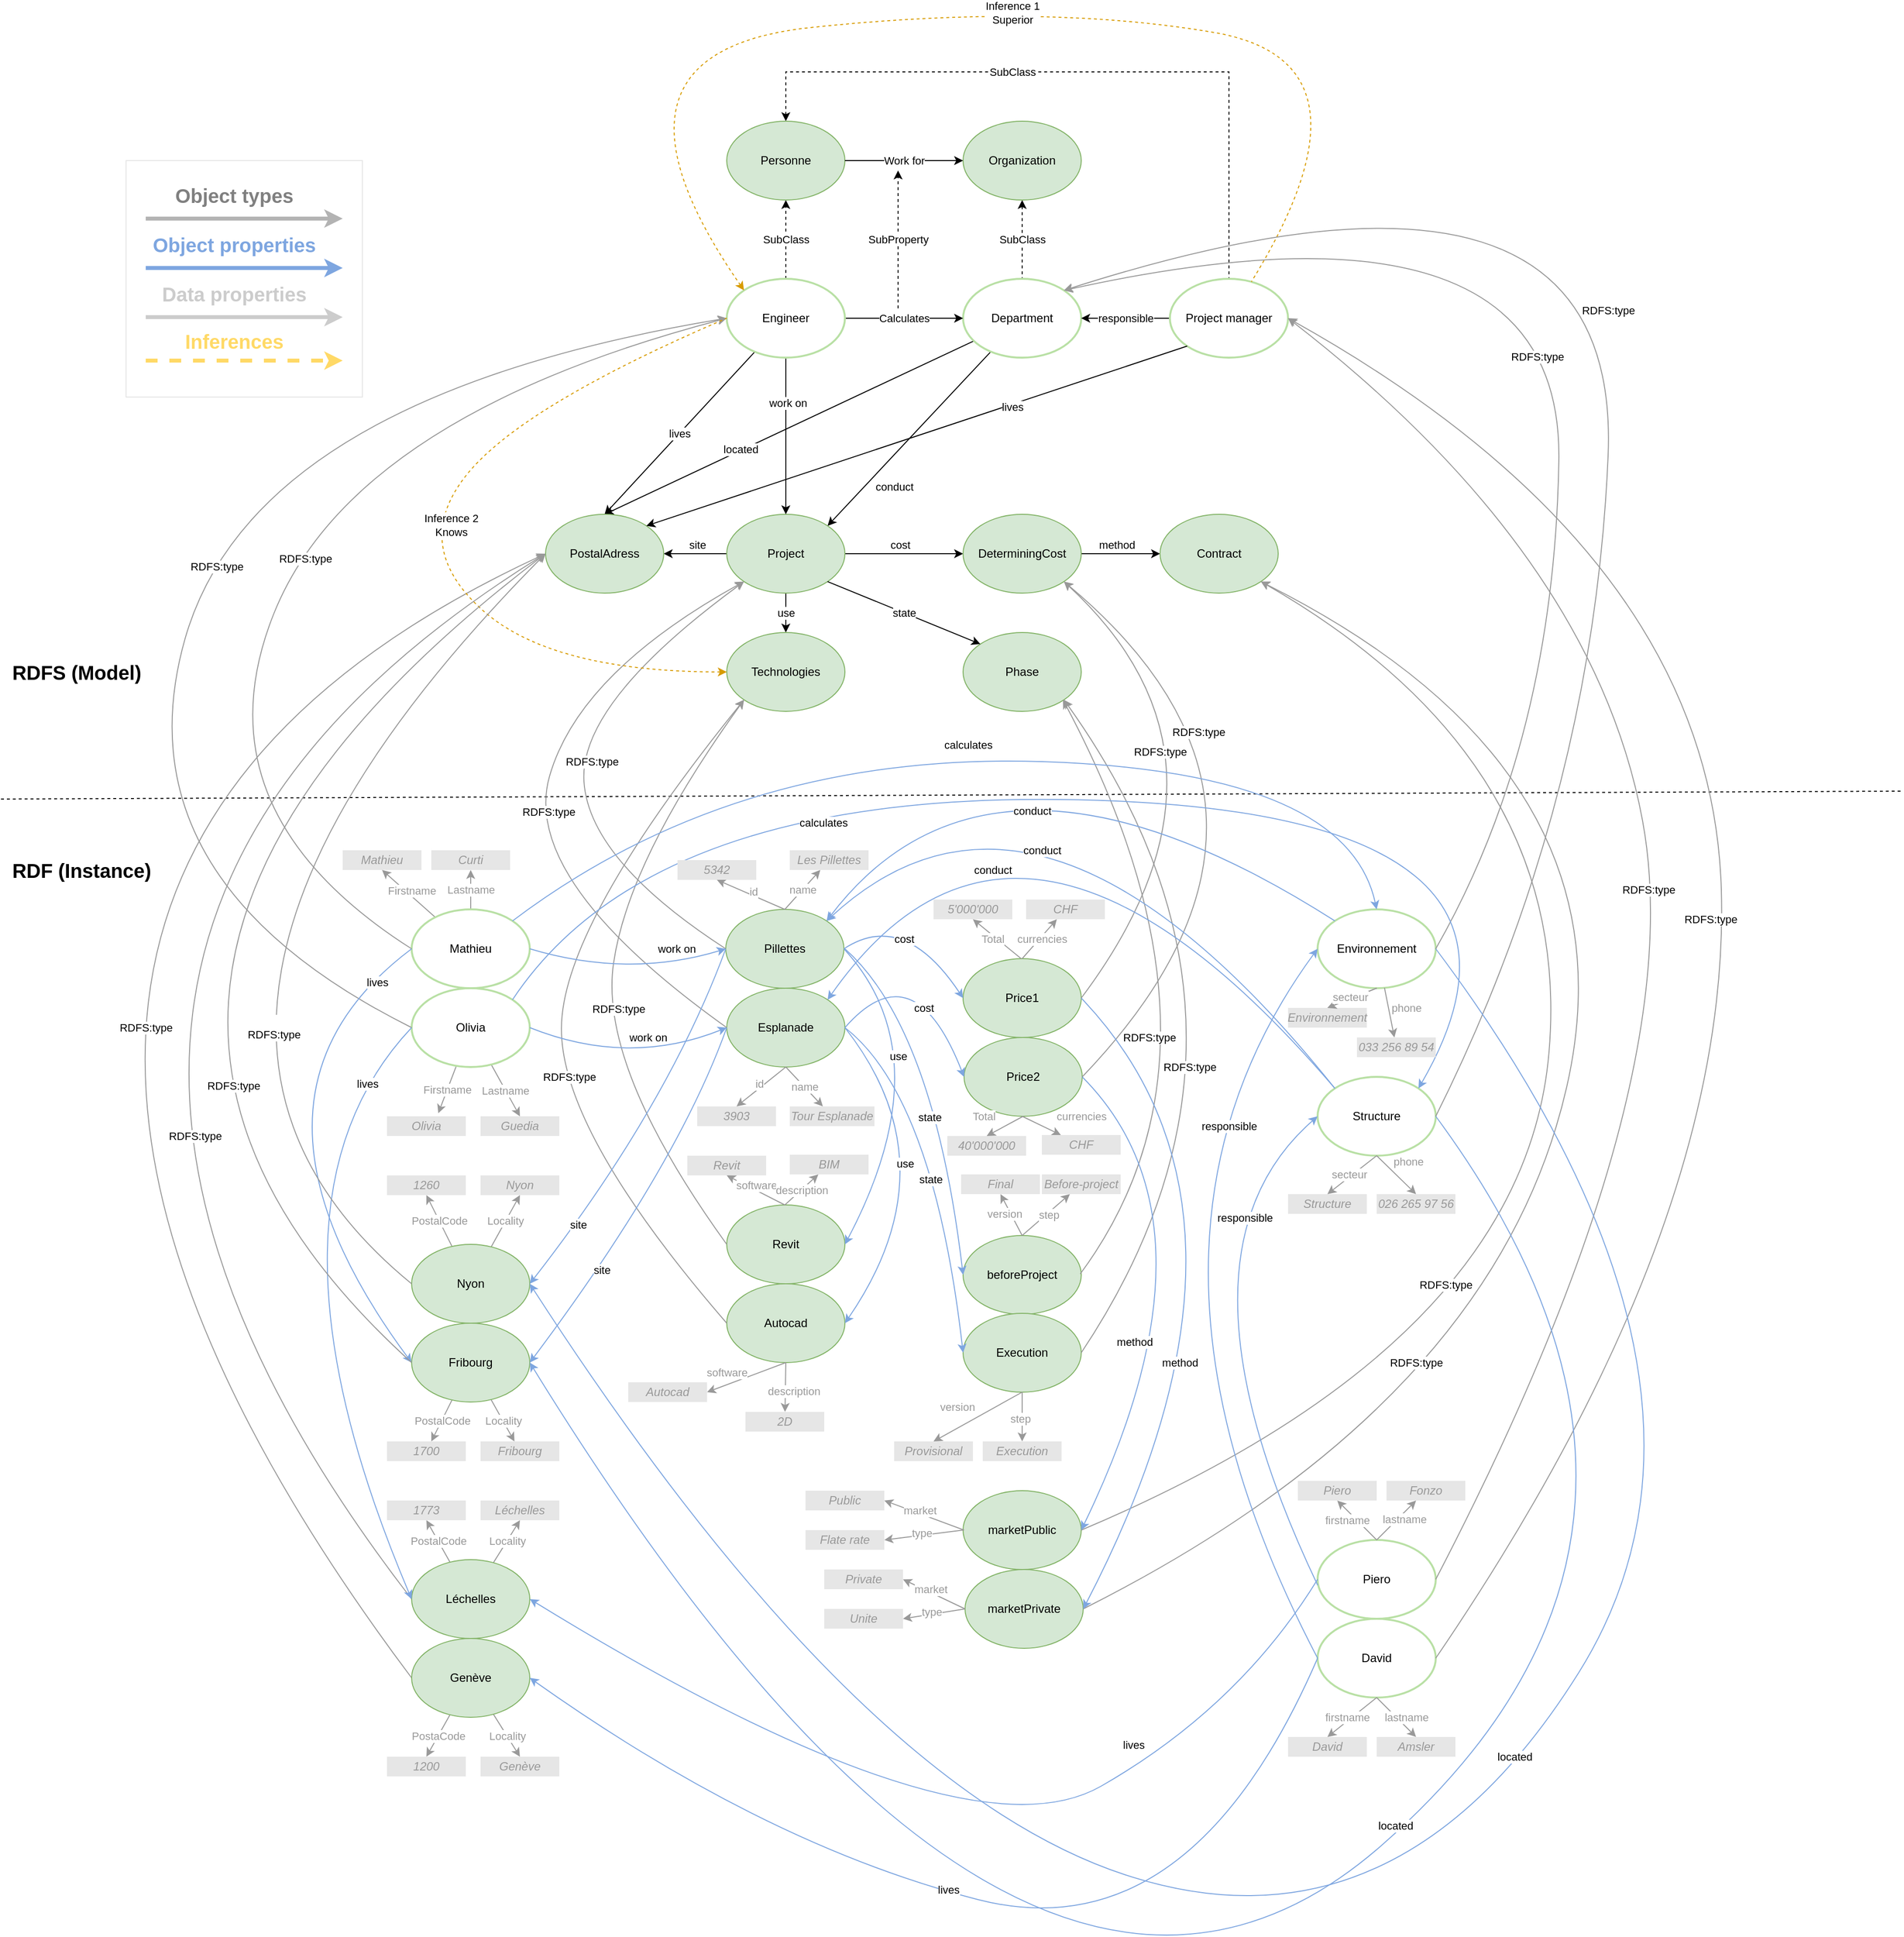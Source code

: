 <mxfile version="13.0.3" type="device"><diagram id="EW-x_EuusF-QCgN6GxOq" name="Page-1"><mxGraphModel dx="2760" dy="2172" grid="1" gridSize="10" guides="1" tooltips="1" connect="1" arrows="1" fold="1" page="1" pageScale="1" pageWidth="827" pageHeight="1169" math="0" shadow="0"><root><mxCell id="0"/><mxCell id="1" parent="0"/><mxCell id="G9Um9_jde7opPHVa7bUr-113" value="" style="whiteSpace=wrap;html=1;aspect=fixed;fillColor=#FFFFFF;strokeColor=#E6E6E6;" parent="1" vertex="1"><mxGeometry x="-1210" y="160" width="240" height="240" as="geometry"/></mxCell><mxCell id="a41JPB26SAuxeTKhMlLz-14" value="SubClass" style="edgeStyle=orthogonalEdgeStyle;rounded=0;orthogonalLoop=1;jettySize=auto;html=1;dashed=1;startArrow=classic;startFill=1;endArrow=none;endFill=0;" parent="1" source="QMlw3ybpETmTMgf70ETR-1" target="a41JPB26SAuxeTKhMlLz-13" edge="1"><mxGeometry relative="1" as="geometry"/></mxCell><mxCell id="QMlw3ybpETmTMgf70ETR-1" value="Organization&lt;i&gt;&lt;br&gt;&lt;/i&gt;" style="ellipse;whiteSpace=wrap;html=1;fillColor=#d5e8d4;strokeColor=#82b366;" parent="1" vertex="1"><mxGeometry x="-360" y="120" width="120" height="80" as="geometry"/></mxCell><mxCell id="KDx5tvGjzeXzS2xfDU-4-43" value="conduct" style="edgeStyle=none;rounded=0;orthogonalLoop=1;jettySize=auto;html=1;endArrow=classic;endFill=1;entryX=1;entryY=0;entryDx=0;entryDy=0;" parent="1" source="a41JPB26SAuxeTKhMlLz-13" target="QMlw3ybpETmTMgf70ETR-7" edge="1"><mxGeometry x="0.373" y="21" relative="1" as="geometry"><mxPoint y="1" as="offset"/></mxGeometry></mxCell><mxCell id="KDx5tvGjzeXzS2xfDU-4-49" value="located" style="edgeStyle=none;rounded=0;orthogonalLoop=1;jettySize=auto;html=1;entryX=0.5;entryY=0;entryDx=0;entryDy=0;startArrow=none;startFill=0;endArrow=classic;endFill=1;" parent="1" source="a41JPB26SAuxeTKhMlLz-13" target="a41JPB26SAuxeTKhMlLz-2" edge="1"><mxGeometry x="0.262" y="-1" relative="1" as="geometry"><mxPoint as="offset"/></mxGeometry></mxCell><mxCell id="a41JPB26SAuxeTKhMlLz-13" value="Department&lt;i&gt;&lt;br&gt;&lt;/i&gt;" style="ellipse;whiteSpace=wrap;html=1;strokeColor=#B9E0A5;strokeWidth=2;" parent="1" vertex="1"><mxGeometry x="-360" y="280" width="120" height="80" as="geometry"/></mxCell><mxCell id="KDx5tvGjzeXzS2xfDU-4-29" value="cost" style="edgeStyle=orthogonalEdgeStyle;rounded=0;orthogonalLoop=1;jettySize=auto;html=1;entryX=0;entryY=0.5;entryDx=0;entryDy=0;endArrow=classic;endFill=1;" parent="1" source="QMlw3ybpETmTMgf70ETR-7" target="a41JPB26SAuxeTKhMlLz-1" edge="1"><mxGeometry x="-0.074" y="9" relative="1" as="geometry"><mxPoint as="offset"/></mxGeometry></mxCell><mxCell id="KDx5tvGjzeXzS2xfDU-4-39" value="use" style="edgeStyle=orthogonalEdgeStyle;rounded=0;orthogonalLoop=1;jettySize=auto;html=1;entryX=0.5;entryY=0;entryDx=0;entryDy=0;endArrow=classic;endFill=1;" parent="1" source="QMlw3ybpETmTMgf70ETR-7" target="a41JPB26SAuxeTKhMlLz-4" edge="1"><mxGeometry relative="1" as="geometry"/></mxCell><mxCell id="KDx5tvGjzeXzS2xfDU-4-40" value="site" style="edgeStyle=orthogonalEdgeStyle;rounded=0;orthogonalLoop=1;jettySize=auto;html=1;entryX=1;entryY=0.5;entryDx=0;entryDy=0;endArrow=classic;endFill=1;" parent="1" source="QMlw3ybpETmTMgf70ETR-7" target="a41JPB26SAuxeTKhMlLz-2" edge="1"><mxGeometry x="-0.062" y="-9" relative="1" as="geometry"><mxPoint as="offset"/></mxGeometry></mxCell><mxCell id="QMlw3ybpETmTMgf70ETR-7" value="Project" style="ellipse;whiteSpace=wrap;html=1;fillColor=#d5e8d4;strokeColor=#82b366;" parent="1" vertex="1"><mxGeometry x="-600" y="519" width="120" height="80" as="geometry"/></mxCell><mxCell id="a41JPB26SAuxeTKhMlLz-12" value="SubClass" style="edgeStyle=orthogonalEdgeStyle;rounded=0;orthogonalLoop=1;jettySize=auto;html=1;endArrow=classic;endFill=1;startArrow=none;startFill=0;dashed=1;" parent="1" source="QMlw3ybpETmTMgf70ETR-22" target="a41JPB26SAuxeTKhMlLz-11" edge="1"><mxGeometry relative="1" as="geometry"/></mxCell><mxCell id="KDx5tvGjzeXzS2xfDU-4-26" value="Calculates" style="edgeStyle=orthogonalEdgeStyle;rounded=0;orthogonalLoop=1;jettySize=auto;html=1;endArrow=classic;endFill=1;entryX=0;entryY=0.5;entryDx=0;entryDy=0;" parent="1" source="QMlw3ybpETmTMgf70ETR-22" target="a41JPB26SAuxeTKhMlLz-13" edge="1"><mxGeometry relative="1" as="geometry"><mxPoint x="-422" y="340" as="targetPoint"/></mxGeometry></mxCell><mxCell id="KDx5tvGjzeXzS2xfDU-4-42" value="work on" style="rounded=0;orthogonalLoop=1;jettySize=auto;html=1;entryX=0.5;entryY=0;entryDx=0;entryDy=0;endArrow=classic;endFill=1;" parent="1" source="QMlw3ybpETmTMgf70ETR-22" target="QMlw3ybpETmTMgf70ETR-7" edge="1"><mxGeometry x="-0.419" y="2" relative="1" as="geometry"><mxPoint as="offset"/></mxGeometry></mxCell><mxCell id="KDx5tvGjzeXzS2xfDU-4-47" value="lives" style="edgeStyle=none;rounded=0;orthogonalLoop=1;jettySize=auto;html=1;entryX=0.5;entryY=0;entryDx=0;entryDy=0;startArrow=none;startFill=0;endArrow=classic;endFill=1;" parent="1" source="QMlw3ybpETmTMgf70ETR-22" target="a41JPB26SAuxeTKhMlLz-2" edge="1"><mxGeometry relative="1" as="geometry"/></mxCell><mxCell id="QMlw3ybpETmTMgf70ETR-22" value="Engineer&lt;i&gt;&lt;br&gt;&lt;/i&gt;" style="ellipse;whiteSpace=wrap;html=1;strokeColor=#B9E0A5;strokeWidth=2;" parent="1" vertex="1"><mxGeometry x="-600" y="280" width="120" height="80" as="geometry"/></mxCell><mxCell id="FRyoiItjLwoTpep9gaY8-24" value="SubClass" style="edgeStyle=none;rounded=0;orthogonalLoop=1;jettySize=auto;html=1;startArrow=classic;startFill=1;endArrow=none;endFill=0;strokeColor=#000000;entryX=0.5;entryY=0;entryDx=0;entryDy=0;exitX=0.5;exitY=0;exitDx=0;exitDy=0;dashed=1;" parent="1" source="a41JPB26SAuxeTKhMlLz-11" target="SCLyCIrYi9YNCTsX2E_v-1" edge="1"><mxGeometry x="-0.211" relative="1" as="geometry"><mxPoint x="-540" y="40" as="targetPoint"/><Array as="points"><mxPoint x="-540" y="70"/><mxPoint x="-90" y="70"/></Array><mxPoint as="offset"/></mxGeometry></mxCell><mxCell id="a41JPB26SAuxeTKhMlLz-11" value="Personne&lt;i&gt;&lt;br&gt;&lt;/i&gt;" style="ellipse;whiteSpace=wrap;html=1;fillColor=#d5e8d4;strokeColor=#82b366;" parent="1" vertex="1"><mxGeometry x="-600" y="120" width="120" height="80" as="geometry"/></mxCell><mxCell id="QMlw3ybpETmTMgf70ETR-40" value="Phase&lt;i&gt;&lt;br&gt;&lt;/i&gt;" style="ellipse;whiteSpace=wrap;html=1;fillColor=#d5e8d4;strokeColor=#82b366;" parent="1" vertex="1"><mxGeometry x="-360" y="639" width="120" height="80" as="geometry"/></mxCell><mxCell id="KDx5tvGjzeXzS2xfDU-4-37" value="method" style="edgeStyle=orthogonalEdgeStyle;rounded=0;orthogonalLoop=1;jettySize=auto;html=1;entryX=0;entryY=0.5;entryDx=0;entryDy=0;endArrow=classic;endFill=1;" parent="1" source="a41JPB26SAuxeTKhMlLz-1" target="KDx5tvGjzeXzS2xfDU-4-15" edge="1"><mxGeometry x="-0.106" y="9" relative="1" as="geometry"><mxPoint as="offset"/></mxGeometry></mxCell><mxCell id="KDx5tvGjzeXzS2xfDU-4-41" value="state" style="rounded=0;orthogonalLoop=1;jettySize=auto;html=1;endArrow=none;endFill=0;startArrow=classic;startFill=1;entryX=1;entryY=1;entryDx=0;entryDy=0;exitX=0;exitY=0;exitDx=0;exitDy=0;" parent="1" source="QMlw3ybpETmTMgf70ETR-40" target="QMlw3ybpETmTMgf70ETR-7" edge="1"><mxGeometry relative="1" as="geometry"/></mxCell><mxCell id="a41JPB26SAuxeTKhMlLz-1" value="DeterminingCost&lt;i&gt;&lt;br&gt;&lt;/i&gt;" style="ellipse;whiteSpace=wrap;html=1;fillColor=#d5e8d4;strokeColor=#82b366;" parent="1" vertex="1"><mxGeometry x="-360" y="519" width="120" height="80" as="geometry"/></mxCell><mxCell id="a41JPB26SAuxeTKhMlLz-2" value="PostalAdress&lt;i&gt;&lt;br&gt;&lt;/i&gt;" style="ellipse;whiteSpace=wrap;html=1;fillColor=#d5e8d4;strokeColor=#82b366;" parent="1" vertex="1"><mxGeometry x="-784" y="519" width="120" height="80" as="geometry"/></mxCell><mxCell id="a41JPB26SAuxeTKhMlLz-4" value="Technologies&lt;i&gt;&lt;br&gt;&lt;/i&gt;" style="ellipse;whiteSpace=wrap;html=1;fillColor=#d5e8d4;strokeColor=#82b366;" parent="1" vertex="1"><mxGeometry x="-600" y="639" width="120" height="80" as="geometry"/></mxCell><mxCell id="KDx5tvGjzeXzS2xfDU-4-9" value="Work for" style="endArrow=classic;html=1;exitX=1;exitY=0.5;exitDx=0;exitDy=0;entryX=0;entryY=0.5;entryDx=0;entryDy=0;endFill=1;" parent="1" source="a41JPB26SAuxeTKhMlLz-11" target="QMlw3ybpETmTMgf70ETR-1" edge="1"><mxGeometry width="50" height="50" relative="1" as="geometry"><mxPoint x="-182" y="410" as="sourcePoint"/><mxPoint x="-132" y="360" as="targetPoint"/></mxGeometry></mxCell><mxCell id="KDx5tvGjzeXzS2xfDU-4-15" value="Contract" style="ellipse;whiteSpace=wrap;html=1;fillColor=#d5e8d4;strokeColor=#82b366;" parent="1" vertex="1"><mxGeometry x="-160" y="519" width="120" height="80" as="geometry"/></mxCell><mxCell id="V-FfZz5RDB50jAxvc5ox-2" value="SubProperty" style="edgeStyle=orthogonalEdgeStyle;rounded=0;orthogonalLoop=1;jettySize=auto;html=1;dashed=1;endArrow=classic;endFill=1;startArrow=none;startFill=0;" parent="1" edge="1"><mxGeometry relative="1" as="geometry"><mxPoint x="-426" y="170" as="targetPoint"/><mxPoint x="-426" y="310" as="sourcePoint"/></mxGeometry></mxCell><mxCell id="SCLyCIrYi9YNCTsX2E_v-2" value="responsible" style="edgeStyle=orthogonalEdgeStyle;rounded=0;orthogonalLoop=1;jettySize=auto;html=1;" parent="1" source="SCLyCIrYi9YNCTsX2E_v-1" target="a41JPB26SAuxeTKhMlLz-13" edge="1"><mxGeometry relative="1" as="geometry"/></mxCell><mxCell id="SCLyCIrYi9YNCTsX2E_v-1" value="Project manager&lt;i&gt;&lt;br&gt;&lt;/i&gt;" style="ellipse;whiteSpace=wrap;html=1;strokeColor=#B9E0A5;strokeWidth=2;" parent="1" vertex="1"><mxGeometry x="-150" y="280" width="120" height="80" as="geometry"/></mxCell><mxCell id="SCLyCIrYi9YNCTsX2E_v-3" value="Inference 1&lt;br&gt;Superior" style="curved=1;endArrow=none;html=1;exitX=0;exitY=0;exitDx=0;exitDy=0;fillColor=#ffe6cc;strokeColor=#d79b00;dashed=1;startArrow=classic;startFill=1;endFill=0;" parent="1" source="QMlw3ybpETmTMgf70ETR-22" target="SCLyCIrYi9YNCTsX2E_v-1" edge="1"><mxGeometry x="0.065" y="-7" width="50" height="50" relative="1" as="geometry"><mxPoint x="-360" y="290" as="sourcePoint"/><mxPoint x="-80" y="290" as="targetPoint"/><Array as="points"><mxPoint x="-750" y="50"/><mxPoint x="-280"/><mxPoint x="70" y="60"/></Array><mxPoint x="-1" as="offset"/></mxGeometry></mxCell><mxCell id="EnlEV2x8Kc52Jufx3kt5-3" value="" style="endArrow=none;dashed=1;html=1;" parent="1" edge="1"><mxGeometry width="50" height="50" relative="1" as="geometry"><mxPoint x="-1337" y="808" as="sourcePoint"/><mxPoint x="593" y="800" as="targetPoint"/></mxGeometry></mxCell><mxCell id="G9Um9_jde7opPHVa7bUr-9" value="&lt;font color=&quot;#999999&quot;&gt;Firstname&lt;/font&gt;" style="edgeStyle=none;rounded=0;orthogonalLoop=1;jettySize=auto;html=1;entryX=0.651;entryY=-0.155;entryDx=0;entryDy=0;entryPerimeter=0;strokeColor=#999999;" parent="1" source="EnlEV2x8Kc52Jufx3kt5-4" target="G9Um9_jde7opPHVa7bUr-8" edge="1"><mxGeometry relative="1" as="geometry"/></mxCell><mxCell id="G9Um9_jde7opPHVa7bUr-10" value="&lt;font color=&quot;#999999&quot;&gt;Lastname&lt;/font&gt;" style="edgeStyle=none;rounded=0;orthogonalLoop=1;jettySize=auto;html=1;entryX=0.5;entryY=0;entryDx=0;entryDy=0;strokeColor=#999999;" parent="1" source="EnlEV2x8Kc52Jufx3kt5-4" target="G9Um9_jde7opPHVa7bUr-7" edge="1"><mxGeometry relative="1" as="geometry"/></mxCell><mxCell id="EnlEV2x8Kc52Jufx3kt5-4" value="Olivia&lt;i&gt;&lt;br&gt;&lt;/i&gt;" style="ellipse;whiteSpace=wrap;html=1;strokeColor=#B9E0A5;strokeWidth=2;" parent="1" vertex="1"><mxGeometry x="-920" y="1000" width="120" height="80" as="geometry"/></mxCell><mxCell id="G9Um9_jde7opPHVa7bUr-3" value="&lt;font color=&quot;#999999&quot;&gt;Firstname&lt;/font&gt;" style="rounded=0;orthogonalLoop=1;jettySize=auto;html=1;entryX=0.5;entryY=1;entryDx=0;entryDy=0;strokeColor=#999999;" parent="1" source="EnlEV2x8Kc52Jufx3kt5-5" target="G9Um9_jde7opPHVa7bUr-1" edge="1"><mxGeometry x="-0.013" y="-4" relative="1" as="geometry"><mxPoint as="offset"/></mxGeometry></mxCell><mxCell id="G9Um9_jde7opPHVa7bUr-5" value="&lt;font color=&quot;#999999&quot;&gt;Lastname&lt;/font&gt;" style="edgeStyle=none;rounded=0;orthogonalLoop=1;jettySize=auto;html=1;entryX=0.5;entryY=1;entryDx=0;entryDy=0;strokeColor=#999999;" parent="1" source="EnlEV2x8Kc52Jufx3kt5-5" target="G9Um9_jde7opPHVa7bUr-4" edge="1"><mxGeometry relative="1" as="geometry"/></mxCell><mxCell id="EnlEV2x8Kc52Jufx3kt5-5" value="Mathieu&lt;i&gt;&lt;br&gt;&lt;/i&gt;" style="ellipse;whiteSpace=wrap;html=1;strokeColor=#B9E0A5;strokeWidth=2;" parent="1" vertex="1"><mxGeometry x="-920" y="920" width="120" height="80" as="geometry"/></mxCell><mxCell id="EnlEV2x8Kc52Jufx3kt5-8" value="Structure" style="ellipse;whiteSpace=wrap;html=1;strokeColor=#B9E0A5;strokeWidth=2;" parent="1" vertex="1"><mxGeometry y="1090" width="120" height="80" as="geometry"/></mxCell><mxCell id="EnlEV2x8Kc52Jufx3kt5-9" value="Environnement&lt;i&gt;&lt;br&gt;&lt;/i&gt;" style="ellipse;whiteSpace=wrap;html=1;strokeColor=#B9E0A5;strokeWidth=2;" parent="1" vertex="1"><mxGeometry y="920" width="120" height="80" as="geometry"/></mxCell><mxCell id="EnlEV2x8Kc52Jufx3kt5-10" value="David&lt;i&gt;&lt;br&gt;&lt;/i&gt;" style="ellipse;whiteSpace=wrap;html=1;strokeColor=#B9E0A5;strokeWidth=2;" parent="1" vertex="1"><mxGeometry y="1640" width="120" height="80" as="geometry"/></mxCell><mxCell id="EnlEV2x8Kc52Jufx3kt5-11" value="Piero&lt;i&gt;&lt;br&gt;&lt;/i&gt;" style="ellipse;whiteSpace=wrap;html=1;strokeColor=#B9E0A5;strokeWidth=2;" parent="1" vertex="1"><mxGeometry y="1560" width="120" height="80" as="geometry"/></mxCell><mxCell id="G9Um9_jde7opPHVa7bUr-19" value="&lt;font color=&quot;#999999&quot;&gt;Locality&lt;/font&gt;" style="edgeStyle=none;rounded=0;orthogonalLoop=1;jettySize=auto;html=1;strokeColor=#999999;" parent="1" source="EnlEV2x8Kc52Jufx3kt5-12" target="G9Um9_jde7opPHVa7bUr-18" edge="1"><mxGeometry relative="1" as="geometry"/></mxCell><mxCell id="G9Um9_jde7opPHVa7bUr-20" value="&lt;font color=&quot;#999999&quot;&gt;PostalCode&lt;/font&gt;" style="edgeStyle=none;rounded=0;orthogonalLoop=1;jettySize=auto;html=1;strokeColor=#999999;" parent="1" source="EnlEV2x8Kc52Jufx3kt5-12" target="G9Um9_jde7opPHVa7bUr-17" edge="1"><mxGeometry relative="1" as="geometry"/></mxCell><mxCell id="EnlEV2x8Kc52Jufx3kt5-12" value="Fribourg&lt;i&gt;&lt;br&gt;&lt;/i&gt;" style="ellipse;whiteSpace=wrap;html=1;fillColor=#d5e8d4;strokeColor=#82b366;" parent="1" vertex="1"><mxGeometry x="-920" y="1340" width="120" height="80" as="geometry"/></mxCell><mxCell id="G9Um9_jde7opPHVa7bUr-15" value="&lt;font color=&quot;#999999&quot;&gt;Locality&lt;/font&gt;" style="edgeStyle=none;rounded=0;orthogonalLoop=1;jettySize=auto;html=1;entryX=0.5;entryY=1;entryDx=0;entryDy=0;strokeColor=#999999;" parent="1" source="EnlEV2x8Kc52Jufx3kt5-13" target="G9Um9_jde7opPHVa7bUr-14" edge="1"><mxGeometry relative="1" as="geometry"/></mxCell><mxCell id="G9Um9_jde7opPHVa7bUr-16" value="&lt;font color=&quot;#999999&quot;&gt;PostalCode&lt;/font&gt;" style="edgeStyle=none;rounded=0;orthogonalLoop=1;jettySize=auto;html=1;entryX=0.5;entryY=1;entryDx=0;entryDy=0;strokeColor=#999999;" parent="1" source="EnlEV2x8Kc52Jufx3kt5-13" target="G9Um9_jde7opPHVa7bUr-13" edge="1"><mxGeometry relative="1" as="geometry"/></mxCell><mxCell id="EnlEV2x8Kc52Jufx3kt5-13" value="Nyon&lt;i&gt;&lt;br&gt;&lt;/i&gt;" style="ellipse;whiteSpace=wrap;html=1;fillColor=#d5e8d4;strokeColor=#82b366;" parent="1" vertex="1"><mxGeometry x="-920" y="1260" width="120" height="80" as="geometry"/></mxCell><mxCell id="EnlEV2x8Kc52Jufx3kt5-14" value="Pillettes&lt;i&gt;&lt;br&gt;&lt;/i&gt;" style="ellipse;whiteSpace=wrap;html=1;fillColor=#d5e8d4;strokeColor=#82b366;" parent="1" vertex="1"><mxGeometry x="-601" y="920" width="120" height="80" as="geometry"/></mxCell><mxCell id="EnlEV2x8Kc52Jufx3kt5-15" value="Esplanade&lt;i&gt;&lt;br&gt;&lt;/i&gt;" style="ellipse;whiteSpace=wrap;html=1;fillColor=#d5e8d4;strokeColor=#82b366;" parent="1" vertex="1"><mxGeometry x="-600" y="1000" width="120" height="80" as="geometry"/></mxCell><mxCell id="EnlEV2x8Kc52Jufx3kt5-16" value="Price2" style="ellipse;whiteSpace=wrap;html=1;fillColor=#d5e8d4;strokeColor=#82b366;" parent="1" vertex="1"><mxGeometry x="-359" y="1050" width="120" height="80" as="geometry"/></mxCell><mxCell id="EnlEV2x8Kc52Jufx3kt5-17" value="Price1&lt;i&gt;&lt;br&gt;&lt;/i&gt;" style="ellipse;whiteSpace=wrap;html=1;fillColor=#d5e8d4;strokeColor=#82b366;" parent="1" vertex="1"><mxGeometry x="-360" y="970" width="120" height="80" as="geometry"/></mxCell><mxCell id="EnlEV2x8Kc52Jufx3kt5-21" value="marketPublic" style="ellipse;whiteSpace=wrap;html=1;fillColor=#d5e8d4;strokeColor=#82b366;" parent="1" vertex="1"><mxGeometry x="-360" y="1510" width="120" height="80" as="geometry"/></mxCell><mxCell id="EnlEV2x8Kc52Jufx3kt5-22" value="marketPrivate" style="ellipse;whiteSpace=wrap;html=1;fillColor=#d5e8d4;strokeColor=#82b366;" parent="1" vertex="1"><mxGeometry x="-358" y="1590" width="120" height="80" as="geometry"/></mxCell><mxCell id="EnlEV2x8Kc52Jufx3kt5-23" value="Revit&lt;i&gt;&lt;br&gt;&lt;/i&gt;" style="ellipse;whiteSpace=wrap;html=1;fillColor=#d5e8d4;strokeColor=#82b366;" parent="1" vertex="1"><mxGeometry x="-600" y="1220" width="120" height="80" as="geometry"/></mxCell><mxCell id="EnlEV2x8Kc52Jufx3kt5-24" value="Autocad" style="ellipse;whiteSpace=wrap;html=1;fillColor=#d5e8d4;strokeColor=#82b366;" parent="1" vertex="1"><mxGeometry x="-600" y="1300" width="120" height="80" as="geometry"/></mxCell><mxCell id="EnlEV2x8Kc52Jufx3kt5-25" value="beforeProject&lt;i&gt;&lt;br&gt;&lt;/i&gt;" style="ellipse;whiteSpace=wrap;html=1;fillColor=#d5e8d4;strokeColor=#82b366;" parent="1" vertex="1"><mxGeometry x="-360" y="1251" width="120" height="80" as="geometry"/></mxCell><mxCell id="EnlEV2x8Kc52Jufx3kt5-26" value="Execution" style="ellipse;whiteSpace=wrap;html=1;fillColor=#d5e8d4;strokeColor=#82b366;" parent="1" vertex="1"><mxGeometry x="-360" y="1330" width="120" height="80" as="geometry"/></mxCell><mxCell id="4t0XMKJmHvIWUxJfGohK-4" value="RDFS:type" style="curved=1;endArrow=none;html=1;entryX=0;entryY=0.5;entryDx=0;entryDy=0;exitX=0;exitY=0.5;exitDx=0;exitDy=0;strokeColor=#999999;startArrow=classic;startFill=1;endFill=0;" parent="1" source="QMlw3ybpETmTMgf70ETR-22" target="EnlEV2x8Kc52Jufx3kt5-4" edge="1"><mxGeometry x="-0.005" y="11" width="50" height="50" relative="1" as="geometry"><mxPoint x="-720" y="380" as="sourcePoint"/><mxPoint x="-1030" y="930" as="targetPoint"/><Array as="points"><mxPoint x="-1080" y="400"/><mxPoint x="-1220" y="890"/></Array><mxPoint as="offset"/></mxGeometry></mxCell><mxCell id="FRyoiItjLwoTpep9gaY8-1" value="RDFS:type" style="curved=1;endArrow=none;html=1;entryX=0;entryY=0.5;entryDx=0;entryDy=0;exitX=0;exitY=0.5;exitDx=0;exitDy=0;fillColor=#eeeeee;strokeColor=#999999;startArrow=classic;startFill=1;endFill=0;" parent="1" source="a41JPB26SAuxeTKhMlLz-2" target="C8IAkIUv4qR2dWOYtqBl-25" edge="1"><mxGeometry x="-0.37" y="266" width="50" height="50" relative="1" as="geometry"><mxPoint x="-784" y="520" as="sourcePoint"/><mxPoint x="-1092" y="1167.25" as="targetPoint"/><Array as="points"><mxPoint x="-1520" y="900"/></Array><mxPoint as="offset"/></mxGeometry></mxCell><mxCell id="FRyoiItjLwoTpep9gaY8-2" value="RDFS:type" style="curved=1;endArrow=none;html=1;entryX=0;entryY=0.5;entryDx=0;entryDy=0;exitX=0;exitY=0.5;exitDx=0;exitDy=0;strokeColor=#999999;fillColor=#eeeeee;startArrow=classic;startFill=1;endFill=0;" parent="1" source="a41JPB26SAuxeTKhMlLz-2" target="C8IAkIUv4qR2dWOYtqBl-4" edge="1"><mxGeometry x="0.365" y="113" width="50" height="50" relative="1" as="geometry"><mxPoint x="-764.0" y="630" as="sourcePoint"/><mxPoint x="-910" y="1231" as="targetPoint"/><Array as="points"><mxPoint x="-1430" y="960"/></Array><mxPoint as="offset"/></mxGeometry></mxCell><mxCell id="FRyoiItjLwoTpep9gaY8-7" value="RDFS:type" style="curved=1;endArrow=none;html=1;entryX=0;entryY=0.5;entryDx=0;entryDy=0;strokeColor=#999999;startArrow=classic;startFill=1;endFill=0;" parent="1" target="EnlEV2x8Kc52Jufx3kt5-5" edge="1"><mxGeometry x="0.004" y="9" width="50" height="50" relative="1" as="geometry"><mxPoint x="-600" y="320" as="sourcePoint"/><mxPoint x="-930" y="950" as="targetPoint"/><Array as="points"><mxPoint x="-980" y="420"/><mxPoint x="-1140" y="820"/></Array><mxPoint as="offset"/></mxGeometry></mxCell><mxCell id="FRyoiItjLwoTpep9gaY8-8" value="RDFS:type" style="curved=1;endArrow=none;html=1;entryX=1;entryY=0.5;entryDx=0;entryDy=0;exitX=1;exitY=0.5;exitDx=0;exitDy=0;strokeColor=#999999;fillColor=#eeeeee;startArrow=classic;startFill=1;endFill=0;" parent="1" source="SCLyCIrYi9YNCTsX2E_v-1" target="EnlEV2x8Kc52Jufx3kt5-11" edge="1"><mxGeometry x="-0.019" y="-7" width="50" height="50" relative="1" as="geometry"><mxPoint x="526.0" y="340" as="sourcePoint"/><mxPoint x="382.16" y="1029.4" as="targetPoint"/><Array as="points"><mxPoint x="280" y="560"/><mxPoint x="380" y="1100"/></Array><mxPoint y="-1" as="offset"/></mxGeometry></mxCell><mxCell id="FRyoiItjLwoTpep9gaY8-9" value="RDFS:type" style="curved=1;endArrow=none;html=1;entryX=1;entryY=0.5;entryDx=0;entryDy=0;exitX=1;exitY=0.5;exitDx=0;exitDy=0;strokeColor=#999999;fillColor=#eeeeee;startArrow=classic;startFill=1;endFill=0;" parent="1" source="SCLyCIrYi9YNCTsX2E_v-1" target="EnlEV2x8Kc52Jufx3kt5-10" edge="1"><mxGeometry x="0.01" y="-12" width="50" height="50" relative="1" as="geometry"><mxPoint x="-100.0" y="430" as="sourcePoint"/><mxPoint x="-10.0" y="1210" as="targetPoint"/><Array as="points"><mxPoint x="400" y="560"/><mxPoint x="420" y="1240"/></Array><mxPoint y="1" as="offset"/></mxGeometry></mxCell><mxCell id="FRyoiItjLwoTpep9gaY8-10" value="RDFS:type" style="curved=1;endArrow=none;html=1;entryX=1;entryY=0.5;entryDx=0;entryDy=0;exitX=1;exitY=0;exitDx=0;exitDy=0;strokeColor=#999999;fillColor=#eeeeee;startArrow=classic;startFill=1;endFill=0;" parent="1" source="a41JPB26SAuxeTKhMlLz-13" target="EnlEV2x8Kc52Jufx3kt5-9" edge="1"><mxGeometry x="-0.317" y="-169" width="50" height="50" relative="1" as="geometry"><mxPoint x="-158.0" y="160" as="sourcePoint"/><mxPoint x="-68.0" y="1020" as="targetPoint"/><Array as="points"><mxPoint x="250" y="180"/><mxPoint x="240" y="750"/></Array><mxPoint as="offset"/></mxGeometry></mxCell><mxCell id="FRyoiItjLwoTpep9gaY8-11" value="RDFS:type" style="curved=1;endArrow=none;html=1;entryX=1;entryY=0.5;entryDx=0;entryDy=0;exitX=1;exitY=0;exitDx=0;exitDy=0;strokeColor=#999999;fillColor=#eeeeee;startArrow=classic;startFill=1;endFill=0;" parent="1" source="a41JPB26SAuxeTKhMlLz-13" target="EnlEV2x8Kc52Jufx3kt5-8" edge="1"><mxGeometry x="-0.372" y="-188" width="50" height="50" relative="1" as="geometry"><mxPoint x="-38.004" y="320.716" as="sourcePoint"/><mxPoint x="261.57" y="929" as="targetPoint"/><Array as="points"><mxPoint x="310" y="110"/><mxPoint x="280" y="810"/></Array><mxPoint as="offset"/></mxGeometry></mxCell><mxCell id="FRyoiItjLwoTpep9gaY8-12" value="RDFS:type" style="curved=1;endArrow=none;html=1;entryX=0;entryY=0.5;entryDx=0;entryDy=0;exitX=0;exitY=1;exitDx=0;exitDy=0;strokeColor=#999999;fillColor=#eeeeee;startArrow=classic;startFill=1;endFill=0;" parent="1" source="QMlw3ybpETmTMgf70ETR-7" target="EnlEV2x8Kc52Jufx3kt5-14" edge="1"><mxGeometry x="0.004" y="9" width="50" height="50" relative="1" as="geometry"><mxPoint x="-614" y="615.3" as="sourcePoint"/><mxPoint x="-757.84" y="1304.7" as="targetPoint"/><Array as="points"><mxPoint x="-750" y="710"/><mxPoint x="-740" y="870"/></Array><mxPoint as="offset"/></mxGeometry></mxCell><mxCell id="FRyoiItjLwoTpep9gaY8-13" value="RDFS:type" style="curved=1;endArrow=none;html=1;entryX=0;entryY=0.5;entryDx=0;entryDy=0;exitX=0;exitY=1;exitDx=0;exitDy=0;strokeColor=#999999;fillColor=#eeeeee;startArrow=classic;startFill=1;endFill=0;" parent="1" source="QMlw3ybpETmTMgf70ETR-7" target="EnlEV2x8Kc52Jufx3kt5-15" edge="1"><mxGeometry x="0.004" y="9" width="50" height="50" relative="1" as="geometry"><mxPoint x="-572.426" y="597.284" as="sourcePoint"/><mxPoint x="-630.0" y="970" as="targetPoint"/><Array as="points"><mxPoint x="-750" y="680"/><mxPoint x="-810" y="890"/></Array><mxPoint as="offset"/></mxGeometry></mxCell><mxCell id="FRyoiItjLwoTpep9gaY8-14" value="RDFS:type" style="curved=1;endArrow=none;html=1;entryX=0;entryY=0.5;entryDx=0;entryDy=0;strokeColor=#999999;fillColor=#eeeeee;exitX=0;exitY=1;exitDx=0;exitDy=0;startArrow=classic;startFill=1;endFill=0;" parent="1" source="a41JPB26SAuxeTKhMlLz-4" target="EnlEV2x8Kc52Jufx3kt5-23" edge="1"><mxGeometry x="0.105" y="11" width="50" height="50" relative="1" as="geometry"><mxPoint x="-582" y="770" as="sourcePoint"/><mxPoint x="-618.57" y="1072.72" as="targetPoint"/><Array as="points"><mxPoint x="-700" y="870"/><mxPoint x="-730" y="1080"/></Array><mxPoint y="1" as="offset"/></mxGeometry></mxCell><mxCell id="FRyoiItjLwoTpep9gaY8-15" value="RDFS:type" style="curved=1;endArrow=none;html=1;entryX=0;entryY=0.5;entryDx=0;entryDy=0;strokeColor=#999999;fillColor=#eeeeee;exitX=0;exitY=1;exitDx=0;exitDy=0;startArrow=classic;startFill=1;endFill=0;" parent="1" source="a41JPB26SAuxeTKhMlLz-4" target="EnlEV2x8Kc52Jufx3kt5-24" edge="1"><mxGeometry x="0.178" y="8" width="50" height="50" relative="1" as="geometry"><mxPoint x="-650.216" y="773.644" as="sourcePoint"/><mxPoint x="-667.79" y="1226.36" as="targetPoint"/><Array as="points"><mxPoint x="-767.79" y="936.36"/><mxPoint x="-768" y="1146"/></Array><mxPoint as="offset"/></mxGeometry></mxCell><mxCell id="FRyoiItjLwoTpep9gaY8-16" value="RDFS:type" style="curved=1;endArrow=none;html=1;entryX=1;entryY=0.5;entryDx=0;entryDy=0;strokeColor=#999999;fillColor=#eeeeee;exitX=1;exitY=1;exitDx=0;exitDy=0;startArrow=classic;startFill=1;endFill=0;" parent="1" source="a41JPB26SAuxeTKhMlLz-1" target="EnlEV2x8Kc52Jufx3kt5-16" edge="1"><mxGeometry x="-0.448" y="-29" width="50" height="50" relative="1" as="geometry"><mxPoint x="-142.426" y="707.284" as="sourcePoint"/><mxPoint x="-160" y="1160" as="targetPoint"/><Array as="points"><mxPoint x="20" y="820"/></Array><mxPoint as="offset"/></mxGeometry></mxCell><mxCell id="FRyoiItjLwoTpep9gaY8-17" value="RDFS:type" style="curved=1;endArrow=none;html=1;entryX=1;entryY=0.5;entryDx=0;entryDy=0;strokeColor=#999999;fillColor=#eeeeee;exitX=1;exitY=1;exitDx=0;exitDy=0;startArrow=classic;startFill=1;endFill=0;" parent="1" source="a41JPB26SAuxeTKhMlLz-1" target="EnlEV2x8Kc52Jufx3kt5-17" edge="1"><mxGeometry x="-0.336" y="-61" width="50" height="50" relative="1" as="geometry"><mxPoint x="-200.004" y="627.284" as="sourcePoint"/><mxPoint x="-182.43" y="1000" as="targetPoint"/><Array as="points"><mxPoint x="-60" y="770"/></Array><mxPoint as="offset"/></mxGeometry></mxCell><mxCell id="FRyoiItjLwoTpep9gaY8-18" value="RDFS:type" style="curved=1;endArrow=none;html=1;entryX=1;entryY=0.5;entryDx=0;entryDy=0;strokeColor=#999999;fillColor=#eeeeee;exitX=1;exitY=1;exitDx=0;exitDy=0;startArrow=classic;startFill=1;endFill=0;" parent="1" edge="1"><mxGeometry x="0.316" y="-86" width="50" height="50" relative="1" as="geometry"><mxPoint x="-258.574" y="707.284" as="sourcePoint"/><mxPoint x="-241.0" y="1290.0" as="targetPoint"/><Array as="points"><mxPoint x="-71" y="1060"/></Array><mxPoint as="offset"/></mxGeometry></mxCell><mxCell id="FRyoiItjLwoTpep9gaY8-19" value="RDFS:type" style="curved=1;endArrow=none;html=1;entryX=1;entryY=0.5;entryDx=0;entryDy=0;strokeColor=#999999;fillColor=#eeeeee;exitX=1;exitY=1;exitDx=0;exitDy=0;startArrow=classic;startFill=1;endFill=0;" parent="1" source="QMlw3ybpETmTMgf70ETR-40" target="EnlEV2x8Kc52Jufx3kt5-26" edge="1"><mxGeometry x="-0.063" y="-113" width="50" height="50" relative="1" as="geometry"><mxPoint x="-247.574" y="717.284" as="sourcePoint"/><mxPoint x="-230" y="1170" as="targetPoint"/><Array as="points"><mxPoint x="-20" y="1040"/></Array><mxPoint as="offset"/></mxGeometry></mxCell><mxCell id="FRyoiItjLwoTpep9gaY8-20" value="RDFS:type" style="curved=1;endArrow=none;html=1;strokeColor=#999999;fillColor=#eeeeee;exitX=1;exitY=1;exitDx=0;exitDy=0;startArrow=classic;startFill=1;endFill=0;entryX=1;entryY=0.5;entryDx=0;entryDy=0;" parent="1" source="KDx5tvGjzeXzS2xfDU-4-15" target="EnlEV2x8Kc52Jufx3kt5-21" edge="1"><mxGeometry x="0.252" y="-85" width="50" height="50" relative="1" as="geometry"><mxPoint x="-10.004" y="584.004" as="sourcePoint"/><mxPoint x="-236" y="1400" as="targetPoint"/><Array as="points"><mxPoint x="260" y="770"/><mxPoint x="210" y="1360"/></Array><mxPoint as="offset"/></mxGeometry></mxCell><mxCell id="FRyoiItjLwoTpep9gaY8-21" value="RDFS:type" style="curved=1;endArrow=none;html=1;entryX=1;entryY=0.5;entryDx=0;entryDy=0;strokeColor=#999999;fillColor=#eeeeee;exitX=1;exitY=1;exitDx=0;exitDy=0;startArrow=classic;startFill=1;endFill=0;" parent="1" source="KDx5tvGjzeXzS2xfDU-4-15" target="EnlEV2x8Kc52Jufx3kt5-22" edge="1"><mxGeometry x="0.37" y="-87" width="50" height="50" relative="1" as="geometry"><mxPoint x="8.466" y="597.484" as="sourcePoint"/><mxPoint x="-170.0" y="1402.52" as="targetPoint"/><Array as="points"><mxPoint x="326.04" y="780.2"/><mxPoint x="180" y="1420"/></Array><mxPoint as="offset"/></mxGeometry></mxCell><mxCell id="xpVMiKcvP4VuT36vAQAD-1" value="&lt;b&gt;RDFS (Model)&lt;/b&gt;" style="text;html=1;strokeColor=none;fillColor=none;align=center;verticalAlign=middle;whiteSpace=wrap;rounded=0;fontSize=20;" parent="1" vertex="1"><mxGeometry x="-1330" y="669" width="140" height="20" as="geometry"/></mxCell><mxCell id="xpVMiKcvP4VuT36vAQAD-2" value="&lt;b&gt;RDF (Instance)&lt;/b&gt;" style="text;html=1;strokeColor=none;fillColor=none;align=center;verticalAlign=middle;whiteSpace=wrap;rounded=0;fontSize=20;" parent="1" vertex="1"><mxGeometry x="-1330" y="870" width="150" height="20" as="geometry"/></mxCell><mxCell id="C8IAkIUv4qR2dWOYtqBl-3" value="site" style="curved=1;endArrow=classic;html=1;exitX=0;exitY=0.5;exitDx=0;exitDy=0;entryX=1;entryY=0.5;entryDx=0;entryDy=0;fillColor=#cce5ff;strokeColor=#7EA6E0;" parent="1" source="EnlEV2x8Kc52Jufx3kt5-15" target="EnlEV2x8Kc52Jufx3kt5-12" edge="1"><mxGeometry x="0.406" y="3" width="50" height="50" relative="1" as="geometry"><mxPoint x="-740" y="1030" as="sourcePoint"/><mxPoint x="-690" y="980" as="targetPoint"/><Array as="points"><mxPoint x="-650" y="1180"/></Array><mxPoint y="-1" as="offset"/></mxGeometry></mxCell><mxCell id="G9Um9_jde7opPHVa7bUr-24" value="&lt;font color=&quot;#999999&quot;&gt;Locality&lt;/font&gt;" style="edgeStyle=none;rounded=0;orthogonalLoop=1;jettySize=auto;html=1;entryX=0.5;entryY=1;entryDx=0;entryDy=0;strokeColor=#999999;" parent="1" source="C8IAkIUv4qR2dWOYtqBl-4" target="G9Um9_jde7opPHVa7bUr-23" edge="1"><mxGeometry relative="1" as="geometry"/></mxCell><mxCell id="G9Um9_jde7opPHVa7bUr-25" value="&lt;font color=&quot;#999999&quot;&gt;PostalCode&lt;/font&gt;" style="edgeStyle=none;rounded=0;orthogonalLoop=1;jettySize=auto;html=1;entryX=0.5;entryY=1;entryDx=0;entryDy=0;strokeColor=#999999;" parent="1" source="C8IAkIUv4qR2dWOYtqBl-4" target="G9Um9_jde7opPHVa7bUr-22" edge="1"><mxGeometry relative="1" as="geometry"/></mxCell><mxCell id="C8IAkIUv4qR2dWOYtqBl-4" value="Léchelles&lt;i&gt;&lt;br&gt;&lt;/i&gt;" style="ellipse;whiteSpace=wrap;html=1;fillColor=#d5e8d4;strokeColor=#82b366;" parent="1" vertex="1"><mxGeometry x="-920" y="1580" width="120" height="80" as="geometry"/></mxCell><mxCell id="C8IAkIUv4qR2dWOYtqBl-6" value="lives" style="curved=1;endArrow=classic;html=1;strokeColor=#7EA6E0;exitX=0;exitY=0.5;exitDx=0;exitDy=0;entryX=0;entryY=0.5;entryDx=0;entryDy=0;" parent="1" source="EnlEV2x8Kc52Jufx3kt5-5" target="EnlEV2x8Kc52Jufx3kt5-12" edge="1"><mxGeometry x="-0.836" y="6" width="50" height="50" relative="1" as="geometry"><mxPoint x="-840" y="1030" as="sourcePoint"/><mxPoint x="-790" y="980" as="targetPoint"/><Array as="points"><mxPoint x="-1120" y="1110"/></Array><mxPoint as="offset"/></mxGeometry></mxCell><mxCell id="C8IAkIUv4qR2dWOYtqBl-7" value="lives" style="curved=1;endArrow=classic;html=1;strokeColor=#7EA6E0;exitX=0;exitY=0.5;exitDx=0;exitDy=0;entryX=0;entryY=0.5;entryDx=0;entryDy=0;" parent="1" source="EnlEV2x8Kc52Jufx3kt5-4" target="C8IAkIUv4qR2dWOYtqBl-4" edge="1"><mxGeometry x="-0.788" y="6" width="50" height="50" relative="1" as="geometry"><mxPoint x="-840" y="1030" as="sourcePoint"/><mxPoint x="-790" y="980" as="targetPoint"/><Array as="points"><mxPoint x="-1090" y="1220"/></Array><mxPoint as="offset"/></mxGeometry></mxCell><mxCell id="C8IAkIUv4qR2dWOYtqBl-8" value="work on" style="curved=1;endArrow=classic;html=1;strokeColor=#7EA6E0;exitX=1;exitY=0.5;exitDx=0;exitDy=0;entryX=0;entryY=0.5;entryDx=0;entryDy=0;" parent="1" source="EnlEV2x8Kc52Jufx3kt5-5" target="EnlEV2x8Kc52Jufx3kt5-14" edge="1"><mxGeometry x="0.549" y="14" width="50" height="50" relative="1" as="geometry"><mxPoint x="-700" y="760" as="sourcePoint"/><mxPoint x="-650" y="710" as="targetPoint"/><Array as="points"><mxPoint x="-700" y="990"/></Array><mxPoint x="-1" as="offset"/></mxGeometry></mxCell><mxCell id="C8IAkIUv4qR2dWOYtqBl-9" value="work on" style="curved=1;endArrow=classic;html=1;strokeColor=#7EA6E0;exitX=1;exitY=0.5;exitDx=0;exitDy=0;entryX=0;entryY=0.5;entryDx=0;entryDy=0;" parent="1" source="EnlEV2x8Kc52Jufx3kt5-4" target="EnlEV2x8Kc52Jufx3kt5-15" edge="1"><mxGeometry x="0.276" y="20" width="50" height="50" relative="1" as="geometry"><mxPoint x="-700" y="910" as="sourcePoint"/><mxPoint x="-650" y="860" as="targetPoint"/><Array as="points"><mxPoint x="-700" y="1080"/></Array><mxPoint as="offset"/></mxGeometry></mxCell><mxCell id="C8IAkIUv4qR2dWOYtqBl-11" value="site" style="curved=1;endArrow=classic;html=1;strokeColor=#7EA6E0;entryX=1;entryY=0.5;entryDx=0;entryDy=0;exitX=0;exitY=0.5;exitDx=0;exitDy=0;" parent="1" source="EnlEV2x8Kc52Jufx3kt5-14" target="EnlEV2x8Kc52Jufx3kt5-13" edge="1"><mxGeometry x="0.608" y="3" width="50" height="50" relative="1" as="geometry"><mxPoint x="-580" y="1030" as="sourcePoint"/><mxPoint x="-530" y="980" as="targetPoint"/><Array as="points"><mxPoint x="-660" y="1120"/></Array><mxPoint x="-1" as="offset"/></mxGeometry></mxCell><mxCell id="C8IAkIUv4qR2dWOYtqBl-12" value="use" style="curved=1;endArrow=classic;html=1;strokeColor=#7EA6E0;exitX=1;exitY=0.5;exitDx=0;exitDy=0;entryX=1;entryY=0.5;entryDx=0;entryDy=0;" parent="1" source="EnlEV2x8Kc52Jufx3kt5-15" target="EnlEV2x8Kc52Jufx3kt5-24" edge="1"><mxGeometry x="-0.212" y="-37" width="50" height="50" relative="1" as="geometry"><mxPoint x="-590" y="980" as="sourcePoint"/><mxPoint x="-540" y="930" as="targetPoint"/><Array as="points"><mxPoint x="-370" y="1180"/></Array><mxPoint as="offset"/></mxGeometry></mxCell><mxCell id="C8IAkIUv4qR2dWOYtqBl-13" value="use" style="curved=1;endArrow=classic;html=1;strokeColor=#7EA6E0;entryX=1;entryY=0.5;entryDx=0;entryDy=0;exitX=1;exitY=0.5;exitDx=0;exitDy=0;" parent="1" source="EnlEV2x8Kc52Jufx3kt5-14" target="EnlEV2x8Kc52Jufx3kt5-23" edge="1"><mxGeometry x="-0.358" y="-34" width="50" height="50" relative="1" as="geometry"><mxPoint x="-590" y="980" as="sourcePoint"/><mxPoint x="-540" y="930" as="targetPoint"/><Array as="points"><mxPoint x="-380" y="1070"/></Array><mxPoint x="1" as="offset"/></mxGeometry></mxCell><mxCell id="C8IAkIUv4qR2dWOYtqBl-14" value="cost" style="curved=1;endArrow=classic;html=1;strokeColor=#7EA6E0;entryX=0;entryY=0.5;entryDx=0;entryDy=0;exitX=1;exitY=0.5;exitDx=0;exitDy=0;" parent="1" source="EnlEV2x8Kc52Jufx3kt5-14" target="EnlEV2x8Kc52Jufx3kt5-17" edge="1"><mxGeometry x="-0.376" y="-25" width="50" height="50" relative="1" as="geometry"><mxPoint x="-590" y="980" as="sourcePoint"/><mxPoint x="-540" y="930" as="targetPoint"/><Array as="points"><mxPoint x="-420" y="920"/></Array><mxPoint as="offset"/></mxGeometry></mxCell><mxCell id="C8IAkIUv4qR2dWOYtqBl-15" value="cost" style="curved=1;endArrow=classic;html=1;strokeColor=#7EA6E0;entryX=0;entryY=0.5;entryDx=0;entryDy=0;exitX=1;exitY=0.5;exitDx=0;exitDy=0;" parent="1" source="EnlEV2x8Kc52Jufx3kt5-15" target="EnlEV2x8Kc52Jufx3kt5-16" edge="1"><mxGeometry x="-0.448" y="-47" width="50" height="50" relative="1" as="geometry"><mxPoint x="-471" y="970.0" as="sourcePoint"/><mxPoint x="-350.0" y="970.0" as="targetPoint"/><Array as="points"><mxPoint x="-410" y="960"/></Array><mxPoint as="offset"/></mxGeometry></mxCell><mxCell id="C8IAkIUv4qR2dWOYtqBl-16" value="state" style="curved=1;endArrow=classic;html=1;strokeColor=#7EA6E0;entryX=0;entryY=0.5;entryDx=0;entryDy=0;" parent="1" target="EnlEV2x8Kc52Jufx3kt5-25" edge="1"><mxGeometry x="0.126" y="-15" width="50" height="50" relative="1" as="geometry"><mxPoint x="-480" y="960" as="sourcePoint"/><mxPoint x="-540" y="980" as="targetPoint"/><Array as="points"><mxPoint x="-390" y="1040"/></Array><mxPoint as="offset"/></mxGeometry></mxCell><mxCell id="C8IAkIUv4qR2dWOYtqBl-17" value="state" style="curved=1;endArrow=classic;html=1;strokeColor=#7EA6E0;entryX=0;entryY=0.5;entryDx=0;entryDy=0;exitX=1;exitY=0.5;exitDx=0;exitDy=0;" parent="1" source="EnlEV2x8Kc52Jufx3kt5-15" target="EnlEV2x8Kc52Jufx3kt5-26" edge="1"><mxGeometry x="0.05" y="-13" width="50" height="50" relative="1" as="geometry"><mxPoint x="-590" y="1030" as="sourcePoint"/><mxPoint x="-540" y="980" as="targetPoint"/><Array as="points"><mxPoint x="-390" y="1110"/></Array><mxPoint as="offset"/></mxGeometry></mxCell><mxCell id="C8IAkIUv4qR2dWOYtqBl-20" value="Inference 2&lt;br&gt;Knows" style="curved=1;endArrow=none;html=1;exitX=0;exitY=0.5;exitDx=0;exitDy=0;fillColor=#ffe6cc;strokeColor=#d79b00;dashed=1;startArrow=classic;startFill=1;endFill=0;" parent="1" source="a41JPB26SAuxeTKhMlLz-4" edge="1"><mxGeometry x="0.058" y="-19" width="50" height="50" relative="1" as="geometry"><mxPoint x="-1182.426" y="1661.716" as="sourcePoint"/><mxPoint x="-600" y="320" as="targetPoint"/><Array as="points"><mxPoint x="-780" y="679"/><mxPoint x="-920" y="550"/><mxPoint x="-810" y="410"/></Array><mxPoint as="offset"/></mxGeometry></mxCell><mxCell id="C8IAkIUv4qR2dWOYtqBl-21" value="method" style="curved=1;endArrow=classic;html=1;strokeColor=#7EA6E0;entryX=1;entryY=0.5;entryDx=0;entryDy=0;exitX=1;exitY=0.5;exitDx=0;exitDy=0;" parent="1" source="EnlEV2x8Kc52Jufx3kt5-17" target="EnlEV2x8Kc52Jufx3kt5-22" edge="1"><mxGeometry x="0.293" y="-28" width="50" height="50" relative="1" as="geometry"><mxPoint x="-470" y="970" as="sourcePoint"/><mxPoint x="-350" y="1170" as="targetPoint"/><Array as="points"><mxPoint x="-30" y="1230"/></Array><mxPoint as="offset"/></mxGeometry></mxCell><mxCell id="C8IAkIUv4qR2dWOYtqBl-22" value="method" style="curved=1;endArrow=classic;html=1;strokeColor=#7EA6E0;entryX=1;entryY=0.5;entryDx=0;entryDy=0;exitX=1;exitY=0.5;exitDx=0;exitDy=0;" parent="1" source="EnlEV2x8Kc52Jufx3kt5-16" target="EnlEV2x8Kc52Jufx3kt5-21" edge="1"><mxGeometry x="0.297" y="-34" width="50" height="50" relative="1" as="geometry"><mxPoint x="-250" y="1010" as="sourcePoint"/><mxPoint x="-250" y="1530" as="targetPoint"/><Array as="points"><mxPoint x="-90" y="1240"/></Array><mxPoint as="offset"/></mxGeometry></mxCell><mxCell id="C8IAkIUv4qR2dWOYtqBl-23" value="located" style="curved=1;endArrow=classic;html=1;strokeColor=#7EA6E0;entryX=1;entryY=0.5;entryDx=0;entryDy=0;exitX=1;exitY=0.5;exitDx=0;exitDy=0;" parent="1" source="EnlEV2x8Kc52Jufx3kt5-9" target="EnlEV2x8Kc52Jufx3kt5-13" edge="1"><mxGeometry x="-0.174" y="-10" width="50" height="50" relative="1" as="geometry"><mxPoint x="-470" y="1090" as="sourcePoint"/><mxPoint x="-790" y="1230" as="targetPoint"/><Array as="points"><mxPoint x="450" y="1400"/><mxPoint x="80" y="1990"/><mxPoint x="-470" y="1810"/></Array><mxPoint as="offset"/></mxGeometry></mxCell><mxCell id="C8IAkIUv4qR2dWOYtqBl-24" value="located" style="curved=1;endArrow=classic;html=1;strokeColor=#7EA6E0;exitX=1;exitY=0.5;exitDx=0;exitDy=0;entryX=1;entryY=0.5;entryDx=0;entryDy=0;" parent="1" source="EnlEV2x8Kc52Jufx3kt5-8" target="EnlEV2x8Kc52Jufx3kt5-12" edge="1"><mxGeometry x="-0.196" y="-5" width="50" height="50" relative="1" as="geometry"><mxPoint x="40" y="1090" as="sourcePoint"/><mxPoint x="-760" y="1360" as="targetPoint"/><Array as="points"><mxPoint x="430" y="1550"/><mxPoint x="-300" y="2190"/></Array><mxPoint x="-1" as="offset"/></mxGeometry></mxCell><mxCell id="G9Um9_jde7opPHVa7bUr-28" value="&lt;font color=&quot;#999999&quot;&gt;PostaCode&lt;/font&gt;" style="edgeStyle=none;rounded=0;orthogonalLoop=1;jettySize=auto;html=1;entryX=0.5;entryY=0;entryDx=0;entryDy=0;strokeColor=#999999;" parent="1" source="C8IAkIUv4qR2dWOYtqBl-25" target="G9Um9_jde7opPHVa7bUr-26" edge="1"><mxGeometry relative="1" as="geometry"/></mxCell><mxCell id="G9Um9_jde7opPHVa7bUr-29" value="&lt;font color=&quot;#999999&quot;&gt;Locality&lt;/font&gt;" style="edgeStyle=none;rounded=0;orthogonalLoop=1;jettySize=auto;html=1;entryX=0.5;entryY=0;entryDx=0;entryDy=0;strokeColor=#999999;" parent="1" source="C8IAkIUv4qR2dWOYtqBl-25" target="G9Um9_jde7opPHVa7bUr-27" edge="1"><mxGeometry relative="1" as="geometry"/></mxCell><mxCell id="C8IAkIUv4qR2dWOYtqBl-25" value="Genève&lt;i&gt;&lt;br&gt;&lt;/i&gt;" style="ellipse;whiteSpace=wrap;html=1;fillColor=#d5e8d4;strokeColor=#82b366;" parent="1" vertex="1"><mxGeometry x="-920" y="1660" width="120" height="80" as="geometry"/></mxCell><mxCell id="C8IAkIUv4qR2dWOYtqBl-27" value="conduct" style="curved=1;endArrow=classic;html=1;strokeColor=#7EA6E0;entryX=1;entryY=0;entryDx=0;entryDy=0;exitX=0;exitY=0;exitDx=0;exitDy=0;" parent="1" source="EnlEV2x8Kc52Jufx3kt5-9" target="EnlEV2x8Kc52Jufx3kt5-14" edge="1"><mxGeometry x="-0.075" y="71" width="50" height="50" relative="1" as="geometry"><mxPoint x="-390" y="860.0" as="sourcePoint"/><mxPoint x="-269.0" y="860.0" as="targetPoint"/><Array as="points"><mxPoint x="-330" y="710"/></Array><mxPoint as="offset"/></mxGeometry></mxCell><mxCell id="C8IAkIUv4qR2dWOYtqBl-28" value="conduct" style="curved=1;endArrow=classic;html=1;strokeColor=#7EA6E0;entryX=1;entryY=0;entryDx=0;entryDy=0;exitX=0;exitY=0;exitDx=0;exitDy=0;" parent="1" source="EnlEV2x8Kc52Jufx3kt5-8" target="EnlEV2x8Kc52Jufx3kt5-14" edge="1"><mxGeometry x="-0.031" y="81" width="50" height="50" relative="1" as="geometry"><mxPoint x="-61.426" y="961.716" as="sourcePoint"/><mxPoint x="-540" y="950.0" as="targetPoint"/><Array as="points"><mxPoint x="-280" y="730"/></Array><mxPoint as="offset"/></mxGeometry></mxCell><mxCell id="C8IAkIUv4qR2dWOYtqBl-29" value="conduct" style="curved=1;endArrow=classic;html=1;strokeColor=#7EA6E0;entryX=1;entryY=0;entryDx=0;entryDy=0;exitX=0;exitY=0;exitDx=0;exitDy=0;" parent="1" source="EnlEV2x8Kc52Jufx3kt5-8" target="EnlEV2x8Kc52Jufx3kt5-15" edge="1"><mxGeometry x="-0.053" y="120" width="50" height="50" relative="1" as="geometry"><mxPoint x="-103.856" y="1031.716" as="sourcePoint"/><mxPoint x="-540.004" y="951.716" as="targetPoint"/><Array as="points"><mxPoint x="-300" y="730"/></Array><mxPoint as="offset"/></mxGeometry></mxCell><mxCell id="C8IAkIUv4qR2dWOYtqBl-30" value="responsible" style="curved=1;endArrow=classic;html=1;strokeColor=#7EA6E0;exitX=0.001;exitY=0.575;exitDx=0;exitDy=0;entryX=0;entryY=0.5;entryDx=0;entryDy=0;exitPerimeter=0;" parent="1" source="EnlEV2x8Kc52Jufx3kt5-11" target="EnlEV2x8Kc52Jufx3kt5-8" edge="1"><mxGeometry x="0.579" y="-29" width="50" height="50" relative="1" as="geometry"><mxPoint x="-400" y="930" as="sourcePoint"/><mxPoint x="-350" y="880" as="targetPoint"/><Array as="points"><mxPoint x="-160" y="1270"/></Array><mxPoint as="offset"/></mxGeometry></mxCell><mxCell id="C8IAkIUv4qR2dWOYtqBl-31" value="responsible" style="curved=1;endArrow=classic;html=1;strokeColor=#7EA6E0;entryX=0;entryY=0.5;entryDx=0;entryDy=0;exitX=0;exitY=0.5;exitDx=0;exitDy=0;" parent="1" source="EnlEV2x8Kc52Jufx3kt5-10" target="EnlEV2x8Kc52Jufx3kt5-9" edge="1"><mxGeometry x="0.531" y="-34" width="50" height="50" relative="1" as="geometry"><mxPoint x="-400" y="930" as="sourcePoint"/><mxPoint x="-350" y="880" as="targetPoint"/><Array as="points"><mxPoint x="-220" y="1260"/></Array><mxPoint as="offset"/></mxGeometry></mxCell><mxCell id="C8IAkIUv4qR2dWOYtqBl-32" value="lives" style="curved=1;endArrow=classic;html=1;strokeColor=#7EA6E0;exitX=0;exitY=0.5;exitDx=0;exitDy=0;entryX=1;entryY=0.5;entryDx=0;entryDy=0;" parent="1" source="EnlEV2x8Kc52Jufx3kt5-11" target="C8IAkIUv4qR2dWOYtqBl-4" edge="1"><mxGeometry x="-0.467" y="-20" width="50" height="50" relative="1" as="geometry"><mxPoint x="40.0" y="1290.0" as="sourcePoint"/><mxPoint x="-800" y="1530.0" as="targetPoint"/><Array as="points"><mxPoint x="-80" y="1730"/><mxPoint x="-360" y="1890"/></Array><mxPoint as="offset"/></mxGeometry></mxCell><mxCell id="C8IAkIUv4qR2dWOYtqBl-33" value="lives" style="curved=1;endArrow=classic;html=1;strokeColor=#7EA6E0;exitX=0;exitY=0.5;exitDx=0;exitDy=0;entryX=1;entryY=0.5;entryDx=0;entryDy=0;" parent="1" source="EnlEV2x8Kc52Jufx3kt5-10" target="C8IAkIUv4qR2dWOYtqBl-25" edge="1"><mxGeometry x="0.09" y="-2" width="50" height="50" relative="1" as="geometry"><mxPoint x="50.0" y="1170.0" as="sourcePoint"/><mxPoint x="-790" y="1210.0" as="targetPoint"/><Array as="points"><mxPoint x="-130" y="1980"/><mxPoint x="-560" y="1870"/></Array><mxPoint as="offset"/></mxGeometry></mxCell><mxCell id="C8IAkIUv4qR2dWOYtqBl-34" value="calculates" style="curved=1;endArrow=classic;html=1;strokeColor=#7EA6E0;exitX=1;exitY=0;exitDx=0;exitDy=0;entryX=0.5;entryY=0;entryDx=0;entryDy=0;" parent="1" source="EnlEV2x8Kc52Jufx3kt5-5" target="EnlEV2x8Kc52Jufx3kt5-9" edge="1"><mxGeometry x="-0.009" y="15" width="50" height="50" relative="1" as="geometry"><mxPoint x="-360" y="1030" as="sourcePoint"/><mxPoint x="-310" y="980" as="targetPoint"/><Array as="points"><mxPoint x="-590" y="760"/><mxPoint x="30" y="780"/></Array><mxPoint as="offset"/></mxGeometry></mxCell><mxCell id="C8IAkIUv4qR2dWOYtqBl-35" value="calculates" style="curved=1;endArrow=classic;html=1;strokeColor=#7EA6E0;exitX=1;exitY=0;exitDx=0;exitDy=0;entryX=1;entryY=0;entryDx=0;entryDy=0;" parent="1" source="EnlEV2x8Kc52Jufx3kt5-4" target="EnlEV2x8Kc52Jufx3kt5-8" edge="1"><mxGeometry x="-0.424" y="-35" width="50" height="50" relative="1" as="geometry"><mxPoint x="-810" y="970" as="sourcePoint"/><mxPoint x="30" y="970" as="targetPoint"/><Array as="points"><mxPoint x="-670" y="790"/><mxPoint x="260" y="830"/></Array><mxPoint as="offset"/></mxGeometry></mxCell><mxCell id="C8IAkIUv4qR2dWOYtqBl-38" value="lives" style="endArrow=classic;html=1;strokeColor=#000000;exitX=0;exitY=1;exitDx=0;exitDy=0;entryX=1;entryY=0;entryDx=0;entryDy=0;" parent="1" source="SCLyCIrYi9YNCTsX2E_v-1" target="a41JPB26SAuxeTKhMlLz-2" edge="1"><mxGeometry x="-0.35" y="3" width="50" height="50" relative="1" as="geometry"><mxPoint x="-390" y="1000" as="sourcePoint"/><mxPoint x="-340" y="950" as="targetPoint"/><mxPoint as="offset"/></mxGeometry></mxCell><mxCell id="V3q_qrs2M3gSZnKyTftg-1" value="RDFS:type" style="curved=1;endArrow=none;html=1;entryX=0;entryY=0.5;entryDx=0;entryDy=0;exitX=0;exitY=0.5;exitDx=0;exitDy=0;strokeColor=#999999;fillColor=#eeeeee;startArrow=classic;startFill=1;endFill=0;" parent="1" source="a41JPB26SAuxeTKhMlLz-2" target="EnlEV2x8Kc52Jufx3kt5-12" edge="1"><mxGeometry x="0.502" y="86" width="50" height="50" relative="1" as="geometry"><mxPoint x="-744" y="620.0" as="sourcePoint"/><mxPoint x="-880" y="1421" as="targetPoint"/><Array as="points"><mxPoint x="-1350" y="990"/></Array><mxPoint y="-1" as="offset"/></mxGeometry></mxCell><mxCell id="V3q_qrs2M3gSZnKyTftg-2" value="&lt;br&gt;RDFS:type" style="curved=1;endArrow=none;html=1;entryX=0;entryY=0.5;entryDx=0;entryDy=0;strokeColor=#999999;fillColor=#eeeeee;exitX=0;exitY=0.5;exitDx=0;exitDy=0;startArrow=classic;startFill=1;endFill=0;" parent="1" source="a41JPB26SAuxeTKhMlLz-2" target="EnlEV2x8Kc52Jufx3kt5-13" edge="1"><mxGeometry x="-0.015" y="142" width="50" height="50" relative="1" as="geometry"><mxPoint x="-790" y="600" as="sourcePoint"/><mxPoint x="-880" y="1311" as="targetPoint"/><Array as="points"><mxPoint x="-1250" y="1030"/></Array><mxPoint as="offset"/></mxGeometry></mxCell><mxCell id="G9Um9_jde7opPHVa7bUr-1" value="&lt;i&gt;&lt;font color=&quot;#999999&quot;&gt;Mathieu&lt;/font&gt;&lt;/i&gt;" style="rounded=0;whiteSpace=wrap;html=1;strokeColor=none;fillColor=#E6E6E6;" parent="1" vertex="1"><mxGeometry x="-990" y="860" width="80" height="20" as="geometry"/></mxCell><mxCell id="G9Um9_jde7opPHVa7bUr-4" value="&lt;i&gt;&lt;font color=&quot;#999999&quot;&gt;Curti&lt;/font&gt;&lt;/i&gt;" style="rounded=0;whiteSpace=wrap;html=1;strokeColor=none;fillColor=#E6E6E6;" parent="1" vertex="1"><mxGeometry x="-900" y="860" width="80" height="20" as="geometry"/></mxCell><mxCell id="G9Um9_jde7opPHVa7bUr-7" value="&lt;i&gt;&lt;font color=&quot;#999999&quot;&gt;Guedia&lt;/font&gt;&lt;/i&gt;" style="rounded=0;whiteSpace=wrap;html=1;strokeColor=none;fillColor=#E6E6E6;" parent="1" vertex="1"><mxGeometry x="-850" y="1130" width="80" height="20" as="geometry"/></mxCell><mxCell id="G9Um9_jde7opPHVa7bUr-8" value="&lt;font color=&quot;#999999&quot;&gt;&lt;i&gt;Olivia&lt;/i&gt;&lt;/font&gt;" style="rounded=0;whiteSpace=wrap;html=1;strokeColor=none;fillColor=#E6E6E6;" parent="1" vertex="1"><mxGeometry x="-945" y="1130" width="80" height="20" as="geometry"/></mxCell><mxCell id="G9Um9_jde7opPHVa7bUr-11" style="edgeStyle=none;rounded=0;orthogonalLoop=1;jettySize=auto;html=1;exitX=0.5;exitY=0;exitDx=0;exitDy=0;strokeColor=#999999;" parent="1" source="G9Um9_jde7opPHVa7bUr-7" target="G9Um9_jde7opPHVa7bUr-7" edge="1"><mxGeometry relative="1" as="geometry"/></mxCell><mxCell id="G9Um9_jde7opPHVa7bUr-13" value="&lt;i&gt;&lt;font color=&quot;#999999&quot;&gt;1260&lt;/font&gt;&lt;/i&gt;" style="rounded=0;whiteSpace=wrap;html=1;strokeColor=none;fillColor=#E6E6E6;" parent="1" vertex="1"><mxGeometry x="-945" y="1190" width="80" height="20" as="geometry"/></mxCell><mxCell id="G9Um9_jde7opPHVa7bUr-14" value="&lt;i&gt;&lt;font color=&quot;#999999&quot;&gt;Nyon&lt;/font&gt;&lt;/i&gt;" style="rounded=0;whiteSpace=wrap;html=1;strokeColor=none;fillColor=#E6E6E6;" parent="1" vertex="1"><mxGeometry x="-850" y="1190" width="80" height="20" as="geometry"/></mxCell><mxCell id="G9Um9_jde7opPHVa7bUr-17" value="&lt;i&gt;&lt;font color=&quot;#999999&quot;&gt;1700&lt;/font&gt;&lt;/i&gt;" style="rounded=0;whiteSpace=wrap;html=1;strokeColor=none;fillColor=#E6E6E6;" parent="1" vertex="1"><mxGeometry x="-945" y="1460" width="80" height="20" as="geometry"/></mxCell><mxCell id="G9Um9_jde7opPHVa7bUr-18" value="&lt;i&gt;&lt;font color=&quot;#999999&quot;&gt;Fribourg&lt;/font&gt;&lt;/i&gt;" style="rounded=0;whiteSpace=wrap;html=1;strokeColor=none;fillColor=#E6E6E6;" parent="1" vertex="1"><mxGeometry x="-850" y="1460" width="80" height="20" as="geometry"/></mxCell><mxCell id="G9Um9_jde7opPHVa7bUr-21" style="edgeStyle=none;rounded=0;orthogonalLoop=1;jettySize=auto;html=1;exitX=0.5;exitY=1;exitDx=0;exitDy=0;strokeColor=#999999;" parent="1" source="G9Um9_jde7opPHVa7bUr-14" target="G9Um9_jde7opPHVa7bUr-14" edge="1"><mxGeometry relative="1" as="geometry"/></mxCell><mxCell id="G9Um9_jde7opPHVa7bUr-22" value="&lt;i&gt;&lt;font color=&quot;#999999&quot;&gt;1773&lt;/font&gt;&lt;/i&gt;" style="rounded=0;whiteSpace=wrap;html=1;strokeColor=none;fillColor=#E6E6E6;" parent="1" vertex="1"><mxGeometry x="-945" y="1520" width="80" height="20" as="geometry"/></mxCell><mxCell id="G9Um9_jde7opPHVa7bUr-23" value="&lt;i&gt;&lt;font color=&quot;#999999&quot;&gt;Léchelles&lt;/font&gt;&lt;/i&gt;" style="rounded=0;whiteSpace=wrap;html=1;strokeColor=none;fillColor=#E6E6E6;" parent="1" vertex="1"><mxGeometry x="-850" y="1520" width="80" height="20" as="geometry"/></mxCell><mxCell id="G9Um9_jde7opPHVa7bUr-26" value="&lt;i&gt;&lt;font color=&quot;#999999&quot;&gt;1200&lt;/font&gt;&lt;/i&gt;" style="rounded=0;whiteSpace=wrap;html=1;strokeColor=none;fillColor=#E6E6E6;" parent="1" vertex="1"><mxGeometry x="-945" y="1780" width="80" height="20" as="geometry"/></mxCell><mxCell id="G9Um9_jde7opPHVa7bUr-27" value="&lt;i&gt;&lt;font color=&quot;#999999&quot;&gt;Genève&lt;/font&gt;&lt;/i&gt;" style="rounded=0;whiteSpace=wrap;html=1;strokeColor=none;fillColor=#E6E6E6;" parent="1" vertex="1"><mxGeometry x="-850" y="1780" width="80" height="20" as="geometry"/></mxCell><mxCell id="G9Um9_jde7opPHVa7bUr-30" value="&lt;font color=&quot;#999999&quot;&gt;id&lt;/font&gt;" style="rounded=0;orthogonalLoop=1;jettySize=auto;html=1;entryX=0.5;entryY=1;entryDx=0;entryDy=0;strokeColor=#999999;" parent="1" target="G9Um9_jde7opPHVa7bUr-32" edge="1"><mxGeometry x="-0.013" y="-4" relative="1" as="geometry"><mxPoint x="-541" y="920" as="sourcePoint"/><mxPoint as="offset"/></mxGeometry></mxCell><mxCell id="G9Um9_jde7opPHVa7bUr-31" value="&lt;font color=&quot;#999999&quot;&gt;name&lt;/font&gt;" style="edgeStyle=none;rounded=0;orthogonalLoop=1;jettySize=auto;html=1;strokeColor=#999999;exitX=0.5;exitY=0;exitDx=0;exitDy=0;" parent="1" source="EnlEV2x8Kc52Jufx3kt5-14" target="G9Um9_jde7opPHVa7bUr-33" edge="1"><mxGeometry relative="1" as="geometry"><mxPoint x="-503" y="927.96" as="sourcePoint"/></mxGeometry></mxCell><mxCell id="G9Um9_jde7opPHVa7bUr-32" value="&lt;i&gt;&lt;font color=&quot;#999999&quot;&gt;5342&lt;/font&gt;&lt;/i&gt;" style="rounded=0;whiteSpace=wrap;html=1;strokeColor=none;fillColor=#E6E6E6;" parent="1" vertex="1"><mxGeometry x="-650" y="870" width="80" height="20" as="geometry"/></mxCell><mxCell id="G9Um9_jde7opPHVa7bUr-33" value="&lt;i&gt;&lt;font color=&quot;#999999&quot;&gt;Les Pillettes&lt;/font&gt;&lt;/i&gt;" style="rounded=0;whiteSpace=wrap;html=1;strokeColor=none;fillColor=#E6E6E6;" parent="1" vertex="1"><mxGeometry x="-536" y="860" width="80" height="20" as="geometry"/></mxCell><mxCell id="G9Um9_jde7opPHVa7bUr-34" value="&lt;font color=&quot;#999999&quot;&gt;id&lt;/font&gt;" style="rounded=0;orthogonalLoop=1;jettySize=auto;html=1;entryX=0.5;entryY=0;entryDx=0;entryDy=0;strokeColor=#999999;exitX=0.5;exitY=1;exitDx=0;exitDy=0;" parent="1" source="EnlEV2x8Kc52Jufx3kt5-15" target="G9Um9_jde7opPHVa7bUr-36" edge="1"><mxGeometry x="-0.013" y="-4" relative="1" as="geometry"><mxPoint x="-550.0" y="1100" as="sourcePoint"/><mxPoint as="offset"/></mxGeometry></mxCell><mxCell id="G9Um9_jde7opPHVa7bUr-35" value="&lt;font color=&quot;#999999&quot;&gt;name&lt;/font&gt;" style="edgeStyle=none;rounded=0;orthogonalLoop=1;jettySize=auto;html=1;strokeColor=#999999;exitX=0.5;exitY=1;exitDx=0;exitDy=0;" parent="1" source="EnlEV2x8Kc52Jufx3kt5-15" target="G9Um9_jde7opPHVa7bUr-37" edge="1"><mxGeometry relative="1" as="geometry"><mxPoint x="-551" y="1100" as="sourcePoint"/></mxGeometry></mxCell><mxCell id="G9Um9_jde7opPHVa7bUr-36" value="&lt;i&gt;&lt;font color=&quot;#999999&quot;&gt;3903&lt;/font&gt;&lt;/i&gt;" style="rounded=0;whiteSpace=wrap;html=1;strokeColor=none;fillColor=#E6E6E6;" parent="1" vertex="1"><mxGeometry x="-630" y="1120" width="80" height="20" as="geometry"/></mxCell><mxCell id="G9Um9_jde7opPHVa7bUr-37" value="&lt;font color=&quot;#999999&quot;&gt;&lt;i&gt;Tour Esplanade&lt;/i&gt;&lt;/font&gt;" style="rounded=0;whiteSpace=wrap;html=1;strokeColor=none;fillColor=#E6E6E6;" parent="1" vertex="1"><mxGeometry x="-536" y="1120" width="86" height="20" as="geometry"/></mxCell><mxCell id="G9Um9_jde7opPHVa7bUr-42" value="&lt;font color=&quot;#999999&quot;&gt;software&lt;br&gt;&lt;/font&gt;" style="rounded=0;orthogonalLoop=1;jettySize=auto;html=1;entryX=0.5;entryY=1;entryDx=0;entryDy=0;strokeColor=#999999;" parent="1" target="G9Um9_jde7opPHVa7bUr-44" edge="1"><mxGeometry x="0.055" y="-5" relative="1" as="geometry"><mxPoint x="-541" y="1220" as="sourcePoint"/><mxPoint as="offset"/></mxGeometry></mxCell><mxCell id="G9Um9_jde7opPHVa7bUr-43" value="&lt;font color=&quot;#999999&quot;&gt;description&lt;/font&gt;" style="edgeStyle=none;rounded=0;orthogonalLoop=1;jettySize=auto;html=1;strokeColor=#999999;" parent="1" target="G9Um9_jde7opPHVa7bUr-45" edge="1"><mxGeometry relative="1" as="geometry"><mxPoint x="-541" y="1220" as="sourcePoint"/></mxGeometry></mxCell><mxCell id="G9Um9_jde7opPHVa7bUr-44" value="&lt;font color=&quot;#999999&quot;&gt;&lt;i&gt;Revit&lt;/i&gt;&lt;/font&gt;" style="rounded=0;whiteSpace=wrap;html=1;strokeColor=none;fillColor=#E6E6E6;" parent="1" vertex="1"><mxGeometry x="-640" y="1170" width="80" height="20" as="geometry"/></mxCell><mxCell id="G9Um9_jde7opPHVa7bUr-45" value="&lt;i&gt;&lt;font color=&quot;#999999&quot;&gt;BIM&lt;/font&gt;&lt;/i&gt;" style="rounded=0;whiteSpace=wrap;html=1;strokeColor=none;fillColor=#E6E6E6;" parent="1" vertex="1"><mxGeometry x="-536" y="1169" width="80" height="20" as="geometry"/></mxCell><mxCell id="G9Um9_jde7opPHVa7bUr-47" value="&lt;font color=&quot;#999999&quot;&gt;software&lt;br&gt;&lt;/font&gt;" style="rounded=0;orthogonalLoop=1;jettySize=auto;html=1;entryX=1;entryY=0.5;entryDx=0;entryDy=0;strokeColor=#999999;exitX=0.5;exitY=1;exitDx=0;exitDy=0;" parent="1" source="EnlEV2x8Kc52Jufx3kt5-24" target="G9Um9_jde7opPHVa7bUr-49" edge="1"><mxGeometry x="0.397" y="-12" relative="1" as="geometry"><mxPoint x="-491.0" y="1410" as="sourcePoint"/><mxPoint as="offset"/></mxGeometry></mxCell><mxCell id="G9Um9_jde7opPHVa7bUr-48" value="&lt;font color=&quot;#999999&quot;&gt;description&lt;/font&gt;" style="edgeStyle=none;rounded=0;orthogonalLoop=1;jettySize=auto;html=1;strokeColor=#999999;" parent="1" target="G9Um9_jde7opPHVa7bUr-50" edge="1"><mxGeometry x="0.148" y="8" relative="1" as="geometry"><mxPoint x="-540" y="1380" as="sourcePoint"/><mxPoint as="offset"/></mxGeometry></mxCell><mxCell id="G9Um9_jde7opPHVa7bUr-49" value="&lt;font color=&quot;#999999&quot;&gt;&lt;i&gt;Autocad&lt;/i&gt;&lt;/font&gt;" style="rounded=0;whiteSpace=wrap;html=1;strokeColor=none;fillColor=#E6E6E6;" parent="1" vertex="1"><mxGeometry x="-700" y="1400" width="80" height="20" as="geometry"/></mxCell><mxCell id="G9Um9_jde7opPHVa7bUr-50" value="&lt;i&gt;&lt;font color=&quot;#999999&quot;&gt;2D&lt;/font&gt;&lt;/i&gt;" style="rounded=0;whiteSpace=wrap;html=1;strokeColor=none;fillColor=#E6E6E6;" parent="1" vertex="1"><mxGeometry x="-581" y="1430" width="80" height="20" as="geometry"/></mxCell><mxCell id="G9Um9_jde7opPHVa7bUr-55" value="&lt;font color=&quot;#999999&quot;&gt;Total&lt;br&gt;&lt;/font&gt;" style="rounded=0;orthogonalLoop=1;jettySize=auto;html=1;entryX=0.5;entryY=1;entryDx=0;entryDy=0;strokeColor=#999999;" parent="1" target="G9Um9_jde7opPHVa7bUr-57" edge="1"><mxGeometry x="0.11" y="3" relative="1" as="geometry"><mxPoint x="-301" y="970" as="sourcePoint"/><mxPoint as="offset"/></mxGeometry></mxCell><mxCell id="G9Um9_jde7opPHVa7bUr-56" value="&lt;font color=&quot;#999999&quot;&gt;currencies&lt;/font&gt;" style="edgeStyle=none;rounded=0;orthogonalLoop=1;jettySize=auto;html=1;strokeColor=#999999;exitX=0.5;exitY=0;exitDx=0;exitDy=0;" parent="1" source="EnlEV2x8Kc52Jufx3kt5-17" target="G9Um9_jde7opPHVa7bUr-58" edge="1"><mxGeometry x="0.059" y="-2" relative="1" as="geometry"><mxPoint x="-301" y="970" as="sourcePoint"/><mxPoint as="offset"/></mxGeometry></mxCell><mxCell id="G9Um9_jde7opPHVa7bUr-57" value="&lt;font color=&quot;#999999&quot;&gt;&lt;i&gt;5'000'000&lt;/i&gt;&lt;/font&gt;" style="rounded=0;whiteSpace=wrap;html=1;strokeColor=none;fillColor=#E6E6E6;" parent="1" vertex="1"><mxGeometry x="-390" y="910" width="80" height="20" as="geometry"/></mxCell><mxCell id="G9Um9_jde7opPHVa7bUr-58" value="&lt;i&gt;&lt;font color=&quot;#999999&quot;&gt;CHF&lt;/font&gt;&lt;/i&gt;" style="rounded=0;whiteSpace=wrap;html=1;strokeColor=none;fillColor=#E6E6E6;" parent="1" vertex="1"><mxGeometry x="-296" y="910" width="80" height="20" as="geometry"/></mxCell><mxCell id="G9Um9_jde7opPHVa7bUr-59" value="&lt;font color=&quot;#999999&quot;&gt;Total&lt;br&gt;&lt;/font&gt;" style="rounded=0;orthogonalLoop=1;jettySize=auto;html=1;entryX=0.5;entryY=0;entryDx=0;entryDy=0;strokeColor=#999999;exitX=0.5;exitY=1;exitDx=0;exitDy=0;" parent="1" source="EnlEV2x8Kc52Jufx3kt5-16" target="G9Um9_jde7opPHVa7bUr-61" edge="1"><mxGeometry x="0.698" y="-19" relative="1" as="geometry"><mxPoint x="-301" y="1209" as="sourcePoint"/><mxPoint as="offset"/></mxGeometry></mxCell><mxCell id="G9Um9_jde7opPHVa7bUr-60" value="&lt;font color=&quot;#999999&quot;&gt;currencies&lt;/font&gt;" style="edgeStyle=none;rounded=0;orthogonalLoop=1;jettySize=auto;html=1;strokeColor=#999999;" parent="1" target="G9Um9_jde7opPHVa7bUr-62" edge="1"><mxGeometry x="1" y="28" relative="1" as="geometry"><mxPoint x="-300" y="1130" as="sourcePoint"/><mxPoint x="9" y="6" as="offset"/></mxGeometry></mxCell><mxCell id="G9Um9_jde7opPHVa7bUr-61" value="&lt;font color=&quot;#999999&quot;&gt;&lt;i&gt;40'000'000&lt;/i&gt;&lt;/font&gt;" style="rounded=0;whiteSpace=wrap;html=1;strokeColor=none;fillColor=#E6E6E6;" parent="1" vertex="1"><mxGeometry x="-376" y="1150" width="80" height="20" as="geometry"/></mxCell><mxCell id="G9Um9_jde7opPHVa7bUr-62" value="&lt;i&gt;&lt;font color=&quot;#999999&quot;&gt;CHF&lt;/font&gt;&lt;/i&gt;" style="rounded=0;whiteSpace=wrap;html=1;strokeColor=none;fillColor=#E6E6E6;" parent="1" vertex="1"><mxGeometry x="-280" y="1149" width="80" height="20" as="geometry"/></mxCell><mxCell id="G9Um9_jde7opPHVa7bUr-64" value="&lt;font color=&quot;#999999&quot;&gt;version&lt;br&gt;&lt;/font&gt;" style="rounded=0;orthogonalLoop=1;jettySize=auto;html=1;entryX=0.5;entryY=1;entryDx=0;entryDy=0;strokeColor=#999999;exitX=0.5;exitY=0;exitDx=0;exitDy=0;" parent="1" source="EnlEV2x8Kc52Jufx3kt5-25" target="G9Um9_jde7opPHVa7bUr-66" edge="1"><mxGeometry x="0.188" y="6" relative="1" as="geometry"><mxPoint x="-287" y="1249" as="sourcePoint"/><mxPoint as="offset"/></mxGeometry></mxCell><mxCell id="G9Um9_jde7opPHVa7bUr-65" value="&lt;font color=&quot;#999999&quot;&gt;step&lt;/font&gt;" style="edgeStyle=none;rounded=0;orthogonalLoop=1;jettySize=auto;html=1;strokeColor=#999999;exitX=0.5;exitY=0;exitDx=0;exitDy=0;" parent="1" source="EnlEV2x8Kc52Jufx3kt5-25" target="G9Um9_jde7opPHVa7bUr-67" edge="1"><mxGeometry x="0.059" y="-2" relative="1" as="geometry"><mxPoint x="-286" y="1249" as="sourcePoint"/><mxPoint as="offset"/></mxGeometry></mxCell><mxCell id="G9Um9_jde7opPHVa7bUr-66" value="&lt;font color=&quot;#999999&quot;&gt;&lt;i&gt;Final&lt;/i&gt;&lt;/font&gt;" style="rounded=0;whiteSpace=wrap;html=1;strokeColor=none;fillColor=#E6E6E6;" parent="1" vertex="1"><mxGeometry x="-362" y="1189" width="80" height="20" as="geometry"/></mxCell><mxCell id="G9Um9_jde7opPHVa7bUr-67" value="&lt;i&gt;&lt;font color=&quot;#999999&quot;&gt;Before-project&lt;/font&gt;&lt;/i&gt;" style="rounded=0;whiteSpace=wrap;html=1;strokeColor=none;fillColor=#E6E6E6;" parent="1" vertex="1"><mxGeometry x="-280" y="1189" width="80" height="20" as="geometry"/></mxCell><mxCell id="G9Um9_jde7opPHVa7bUr-68" value="&lt;font color=&quot;#999999&quot;&gt;&lt;i&gt;Final&lt;/i&gt;&lt;/font&gt;" style="rounded=0;whiteSpace=wrap;html=1;strokeColor=none;fillColor=#E6E6E6;" parent="1" vertex="1"><mxGeometry x="-362" y="1189" width="80" height="20" as="geometry"/></mxCell><mxCell id="G9Um9_jde7opPHVa7bUr-69" value="&lt;font color=&quot;#999999&quot;&gt;version&lt;br&gt;&lt;/font&gt;" style="rounded=0;orthogonalLoop=1;jettySize=auto;html=1;entryX=0.5;entryY=0;entryDx=0;entryDy=0;strokeColor=#999999;exitX=0.5;exitY=1;exitDx=0;exitDy=0;" parent="1" source="EnlEV2x8Kc52Jufx3kt5-26" target="G9Um9_jde7opPHVa7bUr-72" edge="1"><mxGeometry x="0.27" y="-19" relative="1" as="geometry"><mxPoint x="-323" y="1440" as="sourcePoint"/><mxPoint as="offset"/><mxPoint x="-463" y="1489.5" as="targetPoint"/></mxGeometry></mxCell><mxCell id="G9Um9_jde7opPHVa7bUr-70" value="&lt;font color=&quot;#999999&quot;&gt;step&lt;/font&gt;" style="edgeStyle=none;rounded=0;orthogonalLoop=1;jettySize=auto;html=1;strokeColor=#999999;" parent="1" target="G9Um9_jde7opPHVa7bUr-71" edge="1"><mxGeometry x="0.059" y="-2" relative="1" as="geometry"><mxPoint x="-300" y="1410" as="sourcePoint"/><mxPoint as="offset"/></mxGeometry></mxCell><mxCell id="G9Um9_jde7opPHVa7bUr-71" value="&lt;i&gt;&lt;font color=&quot;#999999&quot;&gt;Execution&lt;/font&gt;&lt;/i&gt;" style="rounded=0;whiteSpace=wrap;html=1;strokeColor=none;fillColor=#E6E6E6;" parent="1" vertex="1"><mxGeometry x="-340" y="1460" width="80" height="20" as="geometry"/></mxCell><mxCell id="G9Um9_jde7opPHVa7bUr-72" value="&lt;font color=&quot;#999999&quot;&gt;&lt;i&gt;Provisional&lt;/i&gt;&lt;/font&gt;" style="rounded=0;whiteSpace=wrap;html=1;strokeColor=none;fillColor=#E6E6E6;" parent="1" vertex="1"><mxGeometry x="-430" y="1460" width="80" height="20" as="geometry"/></mxCell><mxCell id="G9Um9_jde7opPHVa7bUr-75" value="&lt;font color=&quot;#999999&quot;&gt;market&lt;br&gt;&lt;/font&gt;" style="rounded=0;orthogonalLoop=1;jettySize=auto;html=1;entryX=1;entryY=0.5;entryDx=0;entryDy=0;strokeColor=#999999;" parent="1" target="G9Um9_jde7opPHVa7bUr-78" edge="1"><mxGeometry x="0.142" y="-3" relative="1" as="geometry"><mxPoint x="-359" y="1550" as="sourcePoint"/><mxPoint as="offset"/><mxPoint x="-484" y="1530" as="targetPoint"/></mxGeometry></mxCell><mxCell id="G9Um9_jde7opPHVa7bUr-76" value="&lt;font color=&quot;#999999&quot;&gt;type&lt;/font&gt;" style="edgeStyle=none;rounded=0;orthogonalLoop=1;jettySize=auto;html=1;strokeColor=#999999;exitX=0;exitY=0.5;exitDx=0;exitDy=0;entryX=1;entryY=0.5;entryDx=0;entryDy=0;" parent="1" source="EnlEV2x8Kc52Jufx3kt5-21" target="G9Um9_jde7opPHVa7bUr-77" edge="1"><mxGeometry x="0.059" y="-2" relative="1" as="geometry"><mxPoint x="-462" y="1571" as="sourcePoint"/><mxPoint as="offset"/></mxGeometry></mxCell><mxCell id="G9Um9_jde7opPHVa7bUr-77" value="&lt;i&gt;&lt;font color=&quot;#999999&quot;&gt;Flate rate&lt;/font&gt;&lt;/i&gt;" style="rounded=0;whiteSpace=wrap;html=1;strokeColor=none;fillColor=#E6E6E6;" parent="1" vertex="1"><mxGeometry x="-520" y="1550" width="80" height="20" as="geometry"/></mxCell><mxCell id="G9Um9_jde7opPHVa7bUr-78" value="&lt;font color=&quot;#999999&quot;&gt;&lt;i&gt;Public&lt;/i&gt;&lt;/font&gt;" style="rounded=0;whiteSpace=wrap;html=1;strokeColor=none;fillColor=#E6E6E6;" parent="1" vertex="1"><mxGeometry x="-520" y="1510" width="80" height="20" as="geometry"/></mxCell><mxCell id="G9Um9_jde7opPHVa7bUr-79" value="&lt;font color=&quot;#999999&quot;&gt;market&lt;br&gt;&lt;/font&gt;" style="rounded=0;orthogonalLoop=1;jettySize=auto;html=1;entryX=1;entryY=0.5;entryDx=0;entryDy=0;strokeColor=#999999;exitX=0;exitY=0.5;exitDx=0;exitDy=0;" parent="1" source="EnlEV2x8Kc52Jufx3kt5-22" target="G9Um9_jde7opPHVa7bUr-82" edge="1"><mxGeometry x="0.142" y="-3" relative="1" as="geometry"><mxPoint x="-358" y="1630" as="sourcePoint"/><mxPoint as="offset"/><mxPoint x="-483" y="1610" as="targetPoint"/></mxGeometry></mxCell><mxCell id="G9Um9_jde7opPHVa7bUr-80" value="&lt;font color=&quot;#999999&quot;&gt;type&lt;/font&gt;" style="edgeStyle=none;rounded=0;orthogonalLoop=1;jettySize=auto;html=1;strokeColor=#999999;entryX=1;entryY=0.5;entryDx=0;entryDy=0;exitX=0;exitY=0.5;exitDx=0;exitDy=0;" parent="1" source="EnlEV2x8Kc52Jufx3kt5-22" target="G9Um9_jde7opPHVa7bUr-81" edge="1"><mxGeometry x="0.059" y="-2" relative="1" as="geometry"><mxPoint x="-360" y="1650" as="sourcePoint"/><mxPoint as="offset"/></mxGeometry></mxCell><mxCell id="G9Um9_jde7opPHVa7bUr-81" value="&lt;font color=&quot;#999999&quot;&gt;&lt;i&gt;Unite&lt;/i&gt;&lt;/font&gt;" style="rounded=0;whiteSpace=wrap;html=1;strokeColor=none;fillColor=#E6E6E6;" parent="1" vertex="1"><mxGeometry x="-501" y="1630" width="80" height="20" as="geometry"/></mxCell><mxCell id="G9Um9_jde7opPHVa7bUr-82" value="&lt;font color=&quot;#999999&quot;&gt;&lt;i&gt;Private&lt;/i&gt;&lt;/font&gt;" style="rounded=0;whiteSpace=wrap;html=1;strokeColor=none;fillColor=#E6E6E6;" parent="1" vertex="1"><mxGeometry x="-501" y="1590" width="80" height="20" as="geometry"/></mxCell><mxCell id="G9Um9_jde7opPHVa7bUr-83" value="&lt;font color=&quot;#999999&quot;&gt;phone&lt;br&gt;&lt;/font&gt;" style="rounded=0;orthogonalLoop=1;jettySize=auto;html=1;strokeColor=#999999;" parent="1" source="EnlEV2x8Kc52Jufx3kt5-9" target="G9Um9_jde7opPHVa7bUr-85" edge="1"><mxGeometry x="-0.053" y="18" relative="1" as="geometry"><mxPoint x="171" y="1250" as="sourcePoint"/><mxPoint as="offset"/><mxPoint x="130" y="1050" as="targetPoint"/></mxGeometry></mxCell><mxCell id="G9Um9_jde7opPHVa7bUr-84" value="&lt;font color=&quot;#999999&quot;&gt;secteur&lt;/font&gt;" style="edgeStyle=none;rounded=0;orthogonalLoop=1;jettySize=auto;html=1;strokeColor=#999999;exitX=0.5;exitY=1;exitDx=0;exitDy=0;entryX=0.5;entryY=0;entryDx=0;entryDy=0;" parent="1" source="EnlEV2x8Kc52Jufx3kt5-9" target="G9Um9_jde7opPHVa7bUr-86" edge="1"><mxGeometry x="0.059" y="-2" relative="1" as="geometry"><mxPoint x="170" y="1250" as="sourcePoint"/><mxPoint as="offset"/><mxPoint y="1050" as="targetPoint"/></mxGeometry></mxCell><mxCell id="G9Um9_jde7opPHVa7bUr-85" value="&lt;i&gt;&lt;font color=&quot;#999999&quot;&gt;033 256 89 54&lt;/font&gt;&lt;/i&gt;" style="rounded=0;whiteSpace=wrap;html=1;strokeColor=none;fillColor=#E6E6E6;" parent="1" vertex="1"><mxGeometry x="40" y="1050" width="80" height="20" as="geometry"/></mxCell><mxCell id="G9Um9_jde7opPHVa7bUr-86" value="&lt;font color=&quot;#999999&quot;&gt;&lt;i&gt;Environnement&lt;/i&gt;&lt;/font&gt;" style="rounded=0;whiteSpace=wrap;html=1;strokeColor=none;fillColor=#E6E6E6;" parent="1" vertex="1"><mxGeometry x="-30" y="1020" width="80" height="20" as="geometry"/></mxCell><mxCell id="G9Um9_jde7opPHVa7bUr-89" value="&lt;font color=&quot;#999999&quot;&gt;secteur&lt;/font&gt;" style="edgeStyle=none;rounded=0;orthogonalLoop=1;jettySize=auto;html=1;strokeColor=#999999;exitX=0.5;exitY=1;exitDx=0;exitDy=0;entryX=0.5;entryY=0;entryDx=0;entryDy=0;" parent="1" edge="1"><mxGeometry x="0.059" y="-2" relative="1" as="geometry"><mxPoint x="60" y="1000" as="sourcePoint"/><mxPoint as="offset"/><mxPoint x="10" y="1020" as="targetPoint"/></mxGeometry></mxCell><mxCell id="G9Um9_jde7opPHVa7bUr-90" value="&lt;font color=&quot;#999999&quot;&gt;phone&lt;br&gt;&lt;/font&gt;" style="rounded=0;orthogonalLoop=1;jettySize=auto;html=1;strokeColor=#999999;exitX=0.5;exitY=1;exitDx=0;exitDy=0;entryX=0.5;entryY=0;entryDx=0;entryDy=0;" parent="1" source="EnlEV2x8Kc52Jufx3kt5-8" target="G9Um9_jde7opPHVa7bUr-91" edge="1"><mxGeometry x="-0.053" y="18" relative="1" as="geometry"><mxPoint x="77.831" y="1199.998" as="sourcePoint"/><mxPoint as="offset"/><mxPoint x="100" y="1230" as="targetPoint"/></mxGeometry></mxCell><mxCell id="G9Um9_jde7opPHVa7bUr-91" value="&lt;i&gt;&lt;font color=&quot;#999999&quot;&gt;026 265 97 56&lt;/font&gt;&lt;/i&gt;" style="rounded=0;whiteSpace=wrap;html=1;strokeColor=none;fillColor=#E6E6E6;" parent="1" vertex="1"><mxGeometry x="60" y="1209" width="80" height="20" as="geometry"/></mxCell><mxCell id="G9Um9_jde7opPHVa7bUr-92" value="&lt;font color=&quot;#999999&quot;&gt;&lt;i&gt;Structure&lt;/i&gt;&lt;/font&gt;" style="rounded=0;whiteSpace=wrap;html=1;strokeColor=none;fillColor=#E6E6E6;" parent="1" vertex="1"><mxGeometry x="-30" y="1209" width="80" height="20" as="geometry"/></mxCell><mxCell id="G9Um9_jde7opPHVa7bUr-93" value="&lt;font color=&quot;#999999&quot;&gt;secteur&lt;/font&gt;" style="edgeStyle=none;rounded=0;orthogonalLoop=1;jettySize=auto;html=1;strokeColor=#999999;exitX=0.5;exitY=1;exitDx=0;exitDy=0;entryX=0.5;entryY=0;entryDx=0;entryDy=0;" parent="1" source="EnlEV2x8Kc52Jufx3kt5-8" target="G9Um9_jde7opPHVa7bUr-92" edge="1"><mxGeometry x="0.059" y="-2" relative="1" as="geometry"><mxPoint x="70" y="1200.34" as="sourcePoint"/><mxPoint as="offset"/><mxPoint x="20" y="1220.34" as="targetPoint"/></mxGeometry></mxCell><mxCell id="G9Um9_jde7opPHVa7bUr-94" value="&lt;font color=&quot;#999999&quot;&gt;lastname&lt;br&gt;&lt;/font&gt;" style="rounded=0;orthogonalLoop=1;jettySize=auto;html=1;strokeColor=#999999;exitX=0.5;exitY=0;exitDx=0;exitDy=0;" parent="1" source="EnlEV2x8Kc52Jufx3kt5-11" target="G9Um9_jde7opPHVa7bUr-95" edge="1"><mxGeometry x="0.199" y="-5" relative="1" as="geometry"><mxPoint x="102.831" y="1449.658" as="sourcePoint"/><mxPoint as="offset"/><mxPoint x="165" y="1500" as="targetPoint"/></mxGeometry></mxCell><mxCell id="G9Um9_jde7opPHVa7bUr-95" value="&lt;i&gt;&lt;font color=&quot;#999999&quot;&gt;Fonzo&lt;/font&gt;&lt;/i&gt;" style="rounded=0;whiteSpace=wrap;html=1;strokeColor=none;fillColor=#E6E6E6;" parent="1" vertex="1"><mxGeometry x="70" y="1500" width="80" height="20" as="geometry"/></mxCell><mxCell id="G9Um9_jde7opPHVa7bUr-96" value="&lt;font color=&quot;#999999&quot;&gt;&lt;i&gt;Piero&lt;/i&gt;&lt;/font&gt;" style="rounded=0;whiteSpace=wrap;html=1;strokeColor=none;fillColor=#E6E6E6;" parent="1" vertex="1"><mxGeometry x="-20" y="1500" width="80" height="20" as="geometry"/></mxCell><mxCell id="G9Um9_jde7opPHVa7bUr-98" value="&lt;font color=&quot;#999999&quot;&gt;firstname&lt;/font&gt;" style="edgeStyle=none;rounded=0;orthogonalLoop=1;jettySize=auto;html=1;strokeColor=#999999;exitX=0.5;exitY=0;exitDx=0;exitDy=0;entryX=0.5;entryY=1;entryDx=0;entryDy=0;" parent="1" source="EnlEV2x8Kc52Jufx3kt5-11" target="G9Um9_jde7opPHVa7bUr-96" edge="1"><mxGeometry x="0.25" y="7" relative="1" as="geometry"><mxPoint x="60" y="1560" as="sourcePoint"/><mxPoint as="offset"/><mxPoint x="45" y="1470" as="targetPoint"/></mxGeometry></mxCell><mxCell id="G9Um9_jde7opPHVa7bUr-99" value="&lt;font color=&quot;#999999&quot;&gt;lastname&lt;br&gt;&lt;/font&gt;" style="rounded=0;orthogonalLoop=1;jettySize=auto;html=1;strokeColor=#999999;exitX=0.5;exitY=1;exitDx=0;exitDy=0;entryX=0.5;entryY=0;entryDx=0;entryDy=0;" parent="1" source="EnlEV2x8Kc52Jufx3kt5-10" target="G9Um9_jde7opPHVa7bUr-100" edge="1"><mxGeometry x="0.25" y="7" relative="1" as="geometry"><mxPoint x="40" y="1814" as="sourcePoint"/><mxPoint as="offset"/><mxPoint x="145" y="1754" as="targetPoint"/></mxGeometry></mxCell><mxCell id="G9Um9_jde7opPHVa7bUr-100" value="&lt;i&gt;&lt;font color=&quot;#999999&quot;&gt;Amsler&lt;/font&gt;&lt;/i&gt;" style="rounded=0;whiteSpace=wrap;html=1;strokeColor=none;fillColor=#E6E6E6;" parent="1" vertex="1"><mxGeometry x="60" y="1760" width="80" height="20" as="geometry"/></mxCell><mxCell id="G9Um9_jde7opPHVa7bUr-101" value="&lt;font color=&quot;#999999&quot;&gt;&lt;i&gt;David&lt;/i&gt;&lt;/font&gt;" style="rounded=0;whiteSpace=wrap;html=1;strokeColor=none;fillColor=#E6E6E6;" parent="1" vertex="1"><mxGeometry x="-30" y="1760" width="80" height="20" as="geometry"/></mxCell><mxCell id="G9Um9_jde7opPHVa7bUr-102" value="&lt;font color=&quot;#999999&quot;&gt;firstname&lt;/font&gt;" style="edgeStyle=none;rounded=0;orthogonalLoop=1;jettySize=auto;html=1;strokeColor=#999999;exitX=0.5;exitY=1;exitDx=0;exitDy=0;entryX=0.5;entryY=0;entryDx=0;entryDy=0;" parent="1" source="EnlEV2x8Kc52Jufx3kt5-10" target="G9Um9_jde7opPHVa7bUr-101" edge="1"><mxGeometry x="0.122" y="-3" relative="1" as="geometry"><mxPoint x="40" y="1814" as="sourcePoint"/><mxPoint as="offset"/><mxPoint x="25" y="1724" as="targetPoint"/></mxGeometry></mxCell><mxCell id="G9Um9_jde7opPHVa7bUr-103" value="" style="endArrow=classic;html=1;strokeColor=#7EA6E0;fillColor=#dae8fc;strokeWidth=4;" parent="1" edge="1"><mxGeometry width="50" height="50" relative="1" as="geometry"><mxPoint x="-1190" y="269" as="sourcePoint"/><mxPoint x="-990" y="269" as="targetPoint"/></mxGeometry></mxCell><mxCell id="G9Um9_jde7opPHVa7bUr-104" value="&lt;b&gt;&lt;font color=&quot;#7ea6e0&quot;&gt;Object properties&lt;/font&gt;&lt;/b&gt;" style="text;html=1;strokeColor=none;fillColor=none;align=center;verticalAlign=middle;whiteSpace=wrap;rounded=0;fontSize=20;" parent="1" vertex="1"><mxGeometry x="-1190" y="230" width="180" height="30" as="geometry"/></mxCell><mxCell id="G9Um9_jde7opPHVa7bUr-107" value="" style="endArrow=classic;html=1;strokeColor=#B3B3B3;fillColor=#dae8fc;strokeWidth=4;" parent="1" edge="1"><mxGeometry width="50" height="50" relative="1" as="geometry"><mxPoint x="-1190.0" y="218.82" as="sourcePoint"/><mxPoint x="-990.0" y="218.82" as="targetPoint"/></mxGeometry></mxCell><mxCell id="G9Um9_jde7opPHVa7bUr-108" value="&lt;font color=&quot;#808080&quot;&gt;&lt;b&gt;Object types&lt;/b&gt;&lt;/font&gt;" style="text;html=1;strokeColor=none;fillColor=none;align=center;verticalAlign=middle;whiteSpace=wrap;rounded=0;fontSize=20;" parent="1" vertex="1"><mxGeometry x="-1190" y="179.82" width="180" height="30" as="geometry"/></mxCell><mxCell id="G9Um9_jde7opPHVa7bUr-109" value="" style="endArrow=classic;html=1;strokeColor=#CCCCCC;fillColor=#dae8fc;strokeWidth=4;" parent="1" edge="1"><mxGeometry width="50" height="50" relative="1" as="geometry"><mxPoint x="-1190.0" y="318.91" as="sourcePoint"/><mxPoint x="-990.0" y="318.91" as="targetPoint"/></mxGeometry></mxCell><mxCell id="G9Um9_jde7opPHVa7bUr-110" value="&lt;b&gt;&lt;font color=&quot;#cccccc&quot;&gt;Data properties&lt;/font&gt;&lt;/b&gt;" style="text;html=1;strokeColor=none;fillColor=none;align=center;verticalAlign=middle;whiteSpace=wrap;rounded=0;fontSize=20;" parent="1" vertex="1"><mxGeometry x="-1190" y="279.91" width="180" height="30" as="geometry"/></mxCell><mxCell id="G9Um9_jde7opPHVa7bUr-111" value="" style="endArrow=classic;html=1;strokeColor=#FFD966;fillColor=#ffe6cc;strokeWidth=4;dashed=1;" parent="1" edge="1"><mxGeometry width="50" height="50" relative="1" as="geometry"><mxPoint x="-1190.0" y="363.0" as="sourcePoint"/><mxPoint x="-990" y="363.0" as="targetPoint"/></mxGeometry></mxCell><mxCell id="G9Um9_jde7opPHVa7bUr-112" value="&lt;b&gt;&lt;font color=&quot;#ffd966&quot;&gt;Inferences&lt;/font&gt;&lt;/b&gt;" style="text;html=1;align=center;verticalAlign=middle;whiteSpace=wrap;rounded=0;fontSize=20;" parent="1" vertex="1"><mxGeometry x="-1190" y="328" width="180" height="30" as="geometry"/></mxCell></root></mxGraphModel></diagram></mxfile>